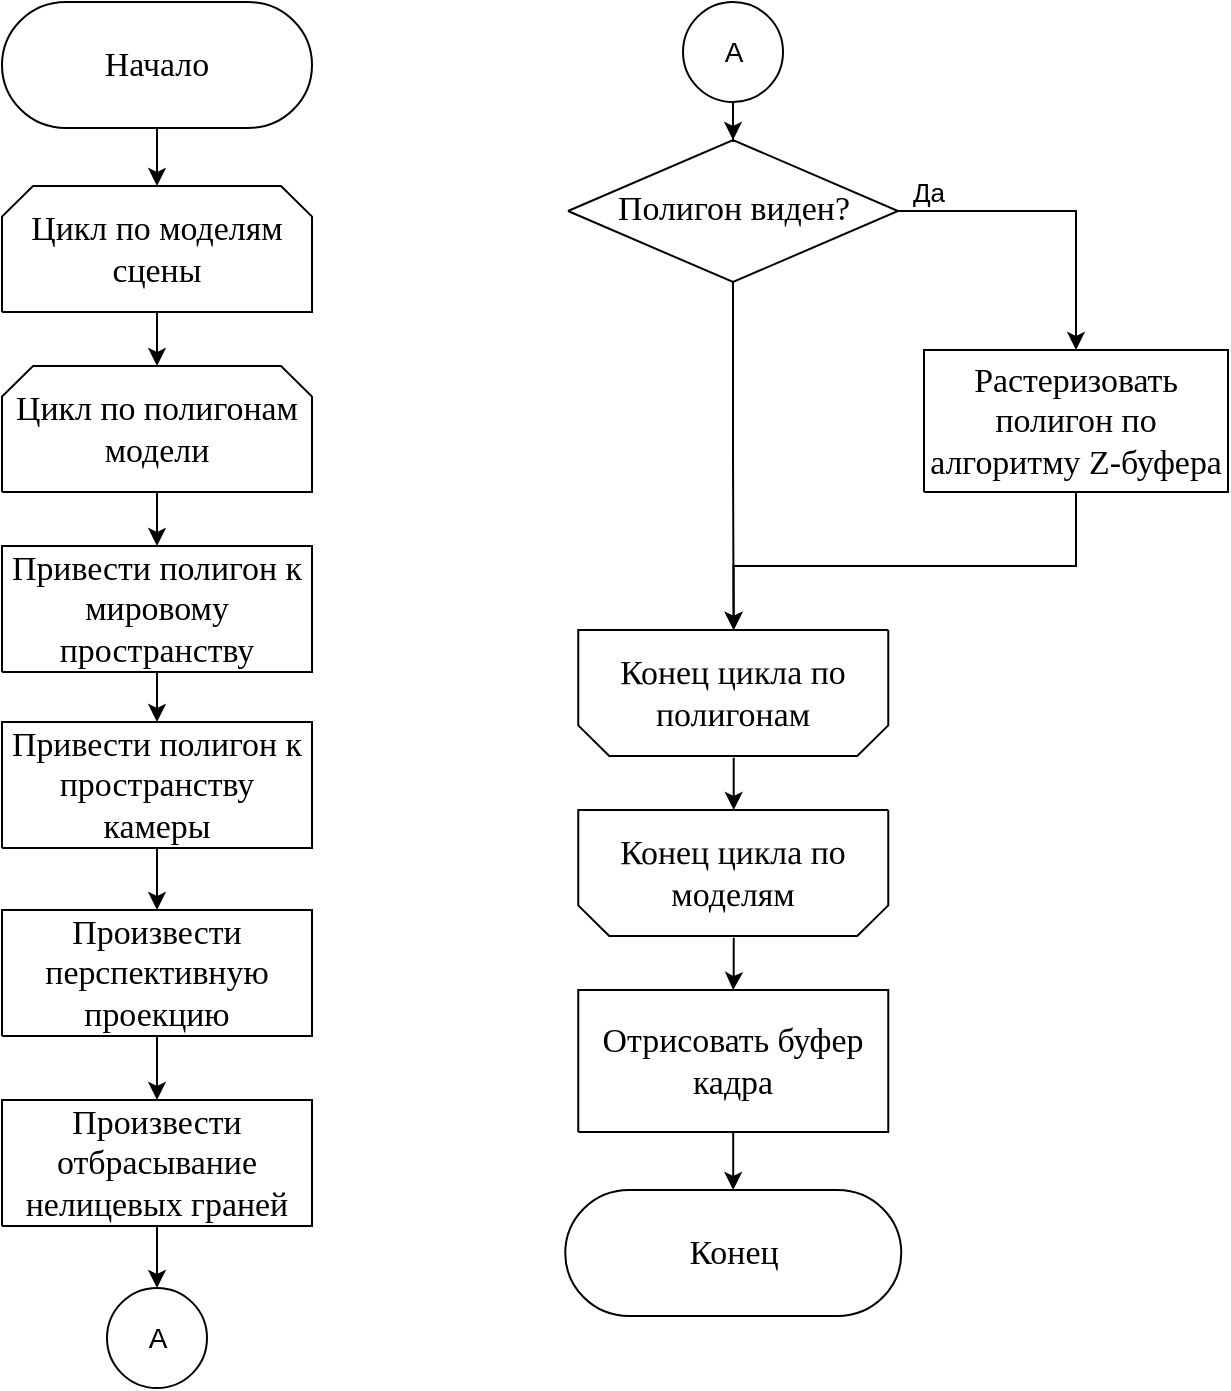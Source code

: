 <mxfile version="22.1.11" type="device" pages="4">
  <diagram name="Общий алгоритм" id="Page-1">
    <mxGraphModel dx="2049" dy="1114" grid="1" gridSize="10" guides="1" tooltips="1" connect="1" arrows="1" fold="1" page="1" pageScale="1" pageWidth="827" pageHeight="1169" math="0" shadow="0">
      <root>
        <mxCell id="0" />
        <mxCell id="1" value="Блок-схема" parent="0" />
        <mxCell id="8_NHjMokh_QPJ7agz6Y8-74" style="edgeStyle=orthogonalEdgeStyle;rounded=0;orthogonalLoop=1;jettySize=auto;html=1;fontSize=14;endArrow=classic;endFill=1;" parent="1" source="3" target="4" edge="1">
          <mxGeometry relative="1" as="geometry" />
        </mxCell>
        <mxCell id="3" value="&lt;div style=&quot;font-size: 1px&quot;&gt;&lt;font style=&quot;font-size:16.93px;font-family:Calibri;color:#000000;direction:ltr;letter-spacing:0px;line-height:120%;opacity:1&quot;&gt;Начало&lt;br/&gt;&lt;/font&gt;&lt;/div&gt;" style="verticalAlign=middle;align=center;vsdxID=1;fillColor=#FFFFFF;gradientColor=none;shape=stencil(tVJBDsIgEHwNRxoEG+O51n8QS9uNCM2Ctv5eEI2ttV6Mt9md2d0MDBGFa2WnCGfOoz2qHirfErEjnINpFYIPiIiSiKK2qBq0Z1OlupNRGdHJXuKGIc1xluV5nOLsmjorxu71Psk1mJF8s83WX+USD4HD+XZ86PMkX1745KkcwFG0XnqwZsJpiY2i4RSttWwmlOuV6mbtj17m1n9ysvySf/ESwOtPa9A6RWLMv2cgtFJ+RHkD);strokeColor=#000000;spacingTop=-1;spacingBottom=-1;spacingLeft=-1;spacingRight=-1;points=[[0.5,0,0],[0.5,0.5,0],[1,0.5,0]];labelBackgroundColor=none;rounded=0;html=1;whiteSpace=wrap;" parent="1" vertex="1">
          <mxGeometry x="40" y="88" width="155" height="63" as="geometry" />
        </mxCell>
        <mxCell id="8_NHjMokh_QPJ7agz6Y8-72" value="" style="edgeStyle=orthogonalEdgeStyle;rounded=0;orthogonalLoop=1;jettySize=auto;html=1;fontSize=14;endArrow=classic;endFill=1;" parent="1" source="4" target="5" edge="1">
          <mxGeometry relative="1" as="geometry" />
        </mxCell>
        <mxCell id="4" value="&lt;div style=&quot;font-size: 1px&quot;&gt;&lt;font style=&quot;font-size:16.93px;font-family:Calibri;color:#000000;direction:ltr;letter-spacing:0px;line-height:120%;opacity:1&quot;&gt;Цикл по моделям сцены&lt;br/&gt;&lt;/font&gt;&lt;/div&gt;" style="verticalAlign=middle;align=center;vsdxID=2;fillColor=#FFFFFF;gradientColor=none;shape=stencil(xZTbDoIwDIafZpeQsWHUaw+Jj7HogMa5kTIV3t6RaWAeUKPGux7+tvmapoTPqkKUkjBaWTRbeYSNLQifE8ZAFxLBOovwBeGzzKDM0ez1xvulaJWttTOHtkPt62hbwWjjvYR6f+mlCnRPekl+Qyxw7XJ4Fq90Bhps4yuwuRd90pfWkaihitBYYcHogE4JzGXkZkaZEnmQqo5Sljfhl5BYGnP+GCqJ03EIxOPRdBCm6/g2TvI2zjScPQj+qvLzBU2CBf1xPb85378d7yCOM7r/kIFS/r3089f/xIX8L+KLEw==);points=[[1,0.5,0],[0.5,0.5,0],[0.5,0,0],[0.05,0.12,0],[0.95,0.12,0],[1,0.12,0]];labelBackgroundColor=none;rounded=0;html=1;whiteSpace=wrap;" parent="1" vertex="1">
          <mxGeometry x="40" y="180" width="155" height="63" as="geometry" />
        </mxCell>
        <mxCell id="8_NHjMokh_QPJ7agz6Y8-68" style="edgeStyle=orthogonalEdgeStyle;rounded=0;orthogonalLoop=1;jettySize=auto;html=1;entryX=0.5;entryY=0;entryDx=0;entryDy=0;entryPerimeter=0;fontSize=14;endArrow=classic;endFill=1;" parent="1" source="5" target="6" edge="1">
          <mxGeometry relative="1" as="geometry" />
        </mxCell>
        <mxCell id="5" value="&lt;div style=&quot;font-size: 1px&quot;&gt;&lt;font style=&quot;font-size:16.93px;font-family:Calibri;color:#000000;direction:ltr;letter-spacing:0px;line-height:120%;opacity:1&quot;&gt;Цикл по полигонам модели&lt;br/&gt;&lt;/font&gt;&lt;/div&gt;" style="verticalAlign=middle;align=center;vsdxID=17;fillColor=#FFFFFF;gradientColor=none;shape=stencil(xZTbDoIwDIafZpeQsWHUaw+Jj7HogMa5kTIV3t6RaWAeUKPGux7+tvmapoTPqkKUkjBaWTRbeYSNLQifE8ZAFxLBOovwBeGzzKDM0ez1xvulaJWttTOHtkPt62hbwWjjvYR6f+mlCnRPekl+Qyxw7XJ4Fq90Bhps4yuwuRd90pfWkaihitBYYcHogE4JzGXkZkaZEnmQqo5Sljfhl5BYGnP+GCqJ03EIxOPRdBCm6/g2TvI2zjScPQj+qvLzBU2CBf1xPb85378d7yCOM7r/kIFS/r3089f/xIX8L+KLEw==);points=[[1,0.5,0],[0.5,0.5,0],[0.5,0,0],[0.05,0.12,0],[0.95,0.12,0],[1,0.12,0]];labelBackgroundColor=none;rounded=0;html=1;whiteSpace=wrap;" parent="1" vertex="1">
          <mxGeometry x="40" y="270" width="155" height="63" as="geometry" />
        </mxCell>
        <mxCell id="8_NHjMokh_QPJ7agz6Y8-70" style="edgeStyle=orthogonalEdgeStyle;rounded=0;orthogonalLoop=1;jettySize=auto;html=1;fontSize=14;endArrow=classic;endFill=1;" parent="1" source="6" target="7" edge="1">
          <mxGeometry relative="1" as="geometry" />
        </mxCell>
        <mxCell id="6" value="&lt;div style=&quot;font-size: 1px&quot;&gt;&lt;font style=&quot;font-size:16.93px;font-family:Calibri;color:#000000;direction:ltr;letter-spacing:0px;line-height:120%;opacity:1&quot;&gt;Привести полигон к мировому пространству&lt;br&gt;&lt;/font&gt;&lt;/div&gt;" style="verticalAlign=middle;align=center;vsdxID=19;fillColor=#FFFFFF;gradientColor=none;shape=stencil(nZBLDoAgDERP0z3SIyjew0SURgSD+Lu9kMZoXLhwN9O+tukAlrNpJg1SzDH4QW/URgNYgZTkjA4UkwJUgGXng+6DX1zLfmoymdXo17xh5zmRJ6Q42BWCfc2oJfdAr+Yv+AP9Cb7OJ3H/2JG1HNGz/84klThPVCc=);strokeColor=#000000;spacingTop=-1;spacingBottom=-1;spacingLeft=-1;spacingRight=-1;points=[[1,0.5,0],[0.5,0.5,0],[0.5,0,0]];labelBackgroundColor=none;rounded=0;html=1;whiteSpace=wrap;" parent="1" vertex="1">
          <mxGeometry x="40" y="360" width="155" height="63" as="geometry" />
        </mxCell>
        <mxCell id="8_NHjMokh_QPJ7agz6Y8-71" style="edgeStyle=orthogonalEdgeStyle;rounded=0;orthogonalLoop=1;jettySize=auto;html=1;entryX=0.5;entryY=0;entryDx=0;entryDy=0;entryPerimeter=0;fontSize=14;endArrow=classic;endFill=1;" parent="1" source="7" target="8" edge="1">
          <mxGeometry relative="1" as="geometry" />
        </mxCell>
        <mxCell id="7" value="&lt;div style=&quot;font-size: 1px&quot;&gt;&lt;font style=&quot;font-size:16.93px;font-family:Calibri;color:#000000;direction:ltr;letter-spacing:0px;line-height:120%;opacity:1&quot;&gt;Привести полигон к пространству камеры&lt;br/&gt;&lt;/font&gt;&lt;/div&gt;" style="verticalAlign=middle;align=center;vsdxID=20;fillColor=#FFFFFF;gradientColor=none;shape=stencil(nZBLDoAgDERP0z3SIyjew0SURgSD+Lu9kMZoXLhwN9O+tukAlrNpJg1SzDH4QW/URgNYgZTkjA4UkwJUgGXng+6DX1zLfmoymdXo17xh5zmRJ6Q42BWCfc2oJfdAr+Yv+AP9Cb7OJ3H/2JG1HNGz/84klThPVCc=);strokeColor=#000000;spacingTop=-1;spacingBottom=-1;spacingLeft=-1;spacingRight=-1;points=[[1,0.5,0],[0.5,0.5,0],[0.5,0,0]];labelBackgroundColor=none;rounded=0;html=1;whiteSpace=wrap;" parent="1" vertex="1">
          <mxGeometry x="40" y="448" width="155" height="63" as="geometry" />
        </mxCell>
        <mxCell id="8_NHjMokh_QPJ7agz6Y8-62" value="" style="edgeStyle=orthogonalEdgeStyle;rounded=0;orthogonalLoop=1;jettySize=auto;html=1;fontSize=14;endArrow=classic;endFill=1;" parent="1" source="8" target="8_NHjMokh_QPJ7agz6Y8-57" edge="1">
          <mxGeometry relative="1" as="geometry" />
        </mxCell>
        <mxCell id="8" value="&lt;div style=&quot;font-size: 1px&quot;&gt;&lt;font style=&quot;font-size:16.93px;font-family:Calibri;color:#000000;direction:ltr;letter-spacing:0px;line-height:120%;opacity:1&quot;&gt;Произвести перспективную проекцию&lt;br/&gt;&lt;/font&gt;&lt;/div&gt;" style="verticalAlign=middle;align=center;vsdxID=21;fillColor=#FFFFFF;gradientColor=none;shape=stencil(nZBLDoAgDERP0z3SIyjew0SURgSD+Lu9kMZoXLhwN9O+tukAlrNpJg1SzDH4QW/URgNYgZTkjA4UkwJUgGXng+6DX1zLfmoymdXo17xh5zmRJ6Q42BWCfc2oJfdAr+Yv+AP9Cb7OJ3H/2JG1HNGz/84klThPVCc=);strokeColor=#000000;spacingTop=-1;spacingBottom=-1;spacingLeft=-1;spacingRight=-1;points=[[1,0.5,0],[0.5,0.5,0],[0.5,0,0]];labelBackgroundColor=none;rounded=0;html=1;whiteSpace=wrap;" parent="1" vertex="1">
          <mxGeometry x="40" y="542" width="155" height="63" as="geometry" />
        </mxCell>
        <mxCell id="LN0z6yVOlnqVaJdTzM00-25" style="edgeStyle=orthogonalEdgeStyle;rounded=0;orthogonalLoop=1;jettySize=auto;html=1;entryX=0.5;entryY=0;entryDx=0;entryDy=0;entryPerimeter=0;" edge="1" parent="1" source="10" target="15">
          <mxGeometry relative="1" as="geometry">
            <mxPoint x="530" y="280" as="targetPoint" />
          </mxGeometry>
        </mxCell>
        <mxCell id="10" style="vsdxID=23;fillColor=#FFFFFF;gradientColor=none;shape=stencil(UzV2Ls5ILEhVNTIoLinKz04tz0wpyVA1dlE1MsrMy0gtyiwBslSNXVWNndPyi1LTi/JL81Ig/IJEkEoQKze/DGRCBUSfAUiHkUElhGcK4bpBVOZk5iGpNEVVikeloQHZpsK0YlWLz1QgA+HFtMycHEgIIcujBwlQCBKcxq4A);strokeColor=#000000;spacingTop=-1;spacingBottom=-1;spacingLeft=-1;spacingRight=-1;points=[[1,0.5,0],[0.5,0,0],[0.5,0,0]];labelBackgroundColor=none;rounded=0;html=1;whiteSpace=wrap;" parent="1" vertex="1">
          <mxGeometry x="323.01" y="157" width="165" height="71" as="geometry" />
        </mxCell>
        <mxCell id="11" value="&lt;div style=&quot;font-size: 1px&quot;&gt;&lt;font style=&quot;font-size:16.93px;font-family:Calibri;color:#000000;direction:ltr;letter-spacing:0px;line-height:120%;opacity:1&quot;&gt;Полигон виден?&lt;br/&gt;&lt;/font&gt;&lt;/div&gt;" style="text;vsdxID=23;fillColor=none;gradientColor=none;strokeColor=none;spacingTop=-1;spacingBottom=-1;spacingLeft=-1;spacingRight=-1;points=[[1,0.5,0],[0.5,0,0],[0.5,0,0]];labelBackgroundColor=none;rounded=0;html=1;whiteSpace=wrap;verticalAlign=middle;align=center;;html=1;" parent="10" vertex="1">
          <mxGeometry x="13.77" y="8.27" width="137.7" height="53.77" as="geometry" />
        </mxCell>
        <mxCell id="15" value="&lt;div style=&quot;font-size: 1px&quot;&gt;&lt;p style=&quot;align:center;margin-left:0;margin-right:0;margin-top:0px;margin-bottom:0px;text-indent:0;valign:middle;direction:ltr;&quot;&gt;&lt;font style=&quot;font-size:16.93px;font-family:Calibri;color:#000000;direction:ltr;letter-spacing:0px;line-height:120%;opacity:1&quot;&gt;Растеризовать полигон по алгоритму &lt;/font&gt;&lt;font style=&quot;font-size:16.93px;font-family:Themed;color:#000000;direction:ltr;letter-spacing:0px;line-height:120%;opacity:1&quot;&gt;Z-&lt;/font&gt;&lt;font style=&quot;font-size:16.93px;font-family:Themed;color:#000000;direction:ltr;letter-spacing:0px;line-height:120%;opacity:1&quot;&gt;буфера&lt;br/&gt;&lt;/font&gt;&lt;/p&gt;&lt;/div&gt;" style="verticalAlign=middle;align=center;vsdxID=26;fillColor=#FFFFFF;gradientColor=none;shape=stencil(nZBLDoAgDERP0z3SIyjew0SURgSD+Lu9kMZoXLhwN9O+tukAlrNpJg1SzDH4QW/URgNYgZTkjA4UkwJUgGXng+6DX1zLfmoymdXo17xh5zmRJ6Q42BWCfc2oJfdAr+Yv+AP9Cb7OJ3H/2JG1HNGz/84klThPVCc=);strokeColor=#000000;spacingTop=-1;spacingBottom=-1;spacingLeft=-1;spacingRight=-1;points=[[1,0.5,0],[0.5,0.5,0],[0.5,0,0]];labelBackgroundColor=none;rounded=0;html=1;whiteSpace=wrap;" parent="1" vertex="1">
          <mxGeometry x="501" y="262" width="152" height="71" as="geometry" />
        </mxCell>
        <mxCell id="16" style="vsdxID=37;rotation=180;fillColor=#FFFFFF;gradientColor=none;shape=stencil(xZTbDoIwDIafZpeQsWHUaw+Jj7HogMa5kTIV3t6RaWAeUKPGux7+tvmapoTPqkKUkjBaWTRbeYSNLQifE8ZAFxLBOovwBeGzzKDM0ez1xvulaJWttTOHtkPt62hbwWjjvYR6f+mlCnRPekl+Qyxw7XJ4Fq90Bhps4yuwuRd90pfWkaihitBYYcHogE4JzGXkZkaZEnmQqo5Sljfhl5BYGnP+GCqJ03EIxOPRdBCm6/g2TvI2zjScPQj+qvLzBU2CBf1xPb85378d7yCOM7r/kIFS/r3089f/xIX8L+KLEw==);points=[[1,0.5,0],[0.5,0.5,0],[0.5,0,0],[0.05,0.12,0],[0.95,0.12,0],[1,0.12,0]];labelBackgroundColor=none;rounded=0;html=1;whiteSpace=wrap;" parent="1" vertex="1">
          <mxGeometry x="328.13" y="402" width="155" height="63" as="geometry" />
        </mxCell>
        <mxCell id="17" value="&lt;div style=&quot;font-size: 1px&quot;&gt;&lt;font style=&quot;font-size:16.93px;font-family:Calibri;color:#000000;direction:ltr;letter-spacing:0px;line-height:120%;opacity:1&quot;&gt;Конец цикла по полигонам&lt;br/&gt;&lt;/font&gt;&lt;/div&gt;" style="text;vsdxID=37;rotation=359.91;fillColor=none;gradientColor=none;points=[[1,0.5,0],[0.5,0.5,0],[0.5,0,0],[0.05,0.12,0],[0.95,0.12,0],[1,0.12,0]];labelBackgroundColor=none;rounded=0;html=1;whiteSpace=wrap;verticalAlign=middle;align=center;strokeColor=none;;html=1;" parent="16" vertex="1">
          <mxGeometry width="155.49" height="63.91" as="geometry" />
        </mxCell>
        <mxCell id="18" style="vsdxID=43;rotation=180;fillColor=#FFFFFF;gradientColor=none;shape=stencil(xZTbDoIwDIafZpeQsWHUaw+Jj7HogMa5kTIV3t6RaWAeUKPGux7+tvmapoTPqkKUkjBaWTRbeYSNLQifE8ZAFxLBOovwBeGzzKDM0ez1xvulaJWttTOHtkPt62hbwWjjvYR6f+mlCnRPekl+Qyxw7XJ4Fq90Bhps4yuwuRd90pfWkaihitBYYcHogE4JzGXkZkaZEnmQqo5Sljfhl5BYGnP+GCqJ03EIxOPRdBCm6/g2TvI2zjScPQj+qvLzBU2CBf1xPb85378d7yCOM7r/kIFS/r3089f/xIX8L+KLEw==);points=[[1,0.5,0],[0.5,0.5,0],[0.5,0,0],[0.05,0.12,0],[0.95,0.12,0],[1,0.12,0]];labelBackgroundColor=none;rounded=0;html=1;whiteSpace=wrap;" parent="1" vertex="1">
          <mxGeometry x="328.13" y="492" width="155" height="63" as="geometry" />
        </mxCell>
        <mxCell id="19" value="&lt;div style=&quot;font-size: 1px&quot;&gt;&lt;font style=&quot;font-size:16.93px;font-family:Calibri;color:#000000;direction:ltr;letter-spacing:0px;line-height:120%;opacity:1&quot;&gt;Конец цикла по моделям&lt;br/&gt;&lt;/font&gt;&lt;/div&gt;" style="text;vsdxID=43;rotation=359.91;fillColor=none;gradientColor=none;points=[[1,0.5,0],[0.5,0.5,0],[0.5,0,0],[0.05,0.12,0],[0.95,0.12,0],[1,0.12,0]];labelBackgroundColor=none;rounded=0;html=1;whiteSpace=wrap;verticalAlign=middle;align=center;strokeColor=none;;html=1;" parent="18" vertex="1">
          <mxGeometry width="155.49" height="63.91" as="geometry" />
        </mxCell>
        <mxCell id="8_NHjMokh_QPJ7agz6Y8-48" style="edgeStyle=orthogonalEdgeStyle;rounded=0;orthogonalLoop=1;jettySize=auto;html=1;" parent="1" source="20" target="21" edge="1">
          <mxGeometry relative="1" as="geometry" />
        </mxCell>
        <mxCell id="20" value="&lt;div style=&quot;font-size: 1px&quot;&gt;&lt;font style=&quot;font-size:16.93px;font-family:Calibri;color:#000000;direction:ltr;letter-spacing:0px;line-height:120%;opacity:1&quot;&gt;Отрисовать буфер кадра&lt;br/&gt;&lt;/font&gt;&lt;/div&gt;" style="verticalAlign=middle;align=center;vsdxID=44;fillColor=#FFFFFF;gradientColor=none;shape=stencil(nZBLDoAgDERP0z3SIyjew0SURgSD+Lu9kMZoXLhwN9O+tukAlrNpJg1SzDH4QW/URgNYgZTkjA4UkwJUgGXng+6DX1zLfmoymdXo17xh5zmRJ6Q42BWCfc2oJfdAr+Yv+AP9Cb7OJ3H/2JG1HNGz/84klThPVCc=);strokeColor=#000000;spacingTop=-1;spacingBottom=-1;spacingLeft=-1;spacingRight=-1;points=[[1,0.5,0],[0.5,0.5,0],[0.5,0,0]];labelBackgroundColor=none;rounded=0;html=1;whiteSpace=wrap;" parent="1" vertex="1">
          <mxGeometry x="328.13" y="582" width="155" height="71" as="geometry" />
        </mxCell>
        <mxCell id="21" value="&lt;div style=&quot;font-size: 1px&quot;&gt;&lt;font style=&quot;font-size:16.93px;font-family:Calibri;color:#000000;direction:ltr;letter-spacing:0px;line-height:120%;opacity:1&quot;&gt;Конец&lt;br/&gt;&lt;/font&gt;&lt;/div&gt;" style="verticalAlign=middle;align=center;vsdxID=45;fillColor=#FFFFFF;gradientColor=none;shape=stencil(tVLREoIgEPwaHnEQqrFn0/9gEpWJwDko7e+DsEkze2l627vdu5uFRSy3Le8EosQ6MCfRy8q1iB0QpVK3AqTzCLECsbw2IBowF13FuuNBGdDZXMOGIc6lWbLfhSlKbmOHkEddRrmSeiLP0oRsvsk5HD0Hy+0w6rdRvr7wyWM+SIvBOO6k0TNOcWgE9qdwrXgzo2wvRLdof/SytP6Tk/WX/IsXD15/WkulYiSm/HsGfCvmhxV3);strokeColor=#000000;spacingTop=-1;spacingBottom=-1;spacingLeft=-1;spacingRight=-1;points=[[0.5,0,0],[0.5,0.5,0],[1,0.5,0]];labelBackgroundColor=none;rounded=0;html=1;whiteSpace=wrap;" parent="1" vertex="1">
          <mxGeometry x="321.63" y="682" width="168" height="63" as="geometry" />
        </mxCell>
        <mxCell id="8_NHjMokh_QPJ7agz6Y8-46" style="edgeStyle=orthogonalEdgeStyle;rounded=0;orthogonalLoop=1;jettySize=auto;html=1;" parent="1" source="17" target="19" edge="1">
          <mxGeometry relative="1" as="geometry" />
        </mxCell>
        <mxCell id="8_NHjMokh_QPJ7agz6Y8-47" style="edgeStyle=orthogonalEdgeStyle;rounded=0;orthogonalLoop=1;jettySize=auto;html=1;" parent="1" source="19" target="20" edge="1">
          <mxGeometry relative="1" as="geometry" />
        </mxCell>
        <mxCell id="8_NHjMokh_QPJ7agz6Y8-63" value="" style="edgeStyle=orthogonalEdgeStyle;rounded=0;orthogonalLoop=1;jettySize=auto;html=1;fontSize=14;endArrow=classic;endFill=1;" parent="1" source="8_NHjMokh_QPJ7agz6Y8-57" target="8_NHjMokh_QPJ7agz6Y8-61" edge="1">
          <mxGeometry relative="1" as="geometry" />
        </mxCell>
        <mxCell id="8_NHjMokh_QPJ7agz6Y8-57" value="&lt;div style=&quot;font-size: 1px&quot;&gt;&lt;font style=&quot;font-size:16.93px;font-family:Calibri;color:#000000;direction:ltr;letter-spacing:0px;line-height:120%;opacity:1&quot;&gt;Произвести отбрасывание нелицевых граней&lt;br/&gt;&lt;/font&gt;&lt;/div&gt;" style="verticalAlign=middle;align=center;vsdxID=22;fillColor=#FFFFFF;gradientColor=none;shape=stencil(nZBLDoAgDERP0z3SIyjew0SURgSD+Lu9kMZoXLhwN9O+tukAlrNpJg1SzDH4QW/URgNYgZTkjA4UkwJUgGXng+6DX1zLfmoymdXo17xh5zmRJ6Q42BWCfc2oJfdAr+Yv+AP9Cb7OJ3H/2JG1HNGz/84klThPVCc=);strokeColor=#000000;spacingTop=-1;spacingBottom=-1;spacingLeft=-1;spacingRight=-1;points=[[1,0.5,0],[0.5,0.5,0],[0.5,0,0]];labelBackgroundColor=none;rounded=0;html=1;whiteSpace=wrap;" parent="1" vertex="1">
          <mxGeometry x="40" y="637" width="155" height="63" as="geometry" />
        </mxCell>
        <mxCell id="8_NHjMokh_QPJ7agz6Y8-60" style="edgeStyle=orthogonalEdgeStyle;rounded=0;orthogonalLoop=1;jettySize=auto;html=1;entryX=0.5;entryY=0;entryDx=0;entryDy=0;entryPerimeter=0;fontSize=14;endArrow=classic;endFill=1;" parent="1" source="8_NHjMokh_QPJ7agz6Y8-58" target="10" edge="1">
          <mxGeometry relative="1" as="geometry" />
        </mxCell>
        <mxCell id="8_NHjMokh_QPJ7agz6Y8-58" value="А" style="ellipse;whiteSpace=wrap;html=1;aspect=fixed;fontSize=14;" parent="1" vertex="1">
          <mxGeometry x="380.51" y="88" width="50" height="50" as="geometry" />
        </mxCell>
        <mxCell id="8_NHjMokh_QPJ7agz6Y8-61" value="А" style="ellipse;whiteSpace=wrap;html=1;aspect=fixed;fontSize=14;" parent="1" vertex="1">
          <mxGeometry x="92.5" y="731" width="50" height="50" as="geometry" />
        </mxCell>
        <mxCell id="LN0z6yVOlnqVaJdTzM00-27" style="edgeStyle=orthogonalEdgeStyle;rounded=0;orthogonalLoop=1;jettySize=auto;html=1;entryX=0.5;entryY=0;entryDx=0;entryDy=0;entryPerimeter=0;" edge="1" parent="1" source="15" target="17">
          <mxGeometry relative="1" as="geometry">
            <Array as="points">
              <mxPoint x="577" y="370" />
              <mxPoint x="406" y="370" />
            </Array>
          </mxGeometry>
        </mxCell>
        <mxCell id="LN0z6yVOlnqVaJdTzM00-28" style="edgeStyle=orthogonalEdgeStyle;rounded=0;orthogonalLoop=1;jettySize=auto;html=1;entryX=0.5;entryY=0;entryDx=0;entryDy=0;entryPerimeter=0;" edge="1" parent="1" source="10" target="17">
          <mxGeometry relative="1" as="geometry" />
        </mxCell>
        <mxCell id="LN0z6yVOlnqVaJdTzM00-29" value="&lt;font style=&quot;font-size: 13px;&quot;&gt;Да&lt;/font&gt;" style="text;html=1;align=center;verticalAlign=middle;resizable=0;points=[];autosize=1;strokeColor=none;fillColor=none;fontStyle=0" vertex="1" parent="1">
          <mxGeometry x="483.13" y="168" width="40" height="30" as="geometry" />
        </mxCell>
        <mxCell id="2" value="Соединительная линия" parent="0" />
        <mxCell id="22" parent="2" vertex="1">
          <mxGeometry x="380" y="360" as="geometry" />
        </mxCell>
        <mxCell id="24" parent="2" vertex="1">
          <mxGeometry x="508" y="348" as="geometry" />
        </mxCell>
      </root>
    </mxGraphModel>
  </diagram>
  <diagram id="n2hdJu4zanHsu7PTKec1" name="Сазерленл-Ходжмена">
    <mxGraphModel dx="817" dy="802" grid="1" gridSize="10" guides="1" tooltips="1" connect="1" arrows="1" fold="1" page="1" pageScale="1" pageWidth="827" pageHeight="1169" math="0" shadow="0">
      <root>
        <mxCell id="0" />
        <mxCell id="1" parent="0" />
        <mxCell id="JDK929ckXF3S2ZMMDI1Z-43" style="edgeStyle=orthogonalEdgeStyle;rounded=0;orthogonalLoop=1;jettySize=auto;html=1;strokeColor=default;endArrow=classic;endFill=1;" parent="1" source="JDK929ckXF3S2ZMMDI1Z-9" target="JDK929ckXF3S2ZMMDI1Z-19" edge="1">
          <mxGeometry relative="1" as="geometry">
            <mxPoint x="720" y="760" as="targetPoint" />
            <Array as="points">
              <mxPoint x="720" y="160" />
              <mxPoint x="720" y="780" />
              <mxPoint x="466" y="780" />
            </Array>
          </mxGeometry>
        </mxCell>
        <mxCell id="JDK929ckXF3S2ZMMDI1Z-44" style="edgeStyle=orthogonalEdgeStyle;rounded=0;orthogonalLoop=1;jettySize=auto;html=1;strokeColor=default;endArrow=classic;endFill=1;exitX=1;exitY=0.5;exitDx=0;exitDy=0;exitPerimeter=0;" parent="1" source="JDK929ckXF3S2ZMMDI1Z-17" target="JDK929ckXF3S2ZMMDI1Z-19" edge="1">
          <mxGeometry relative="1" as="geometry">
            <Array as="points">
              <mxPoint x="418" y="760" />
              <mxPoint x="466" y="760" />
            </Array>
          </mxGeometry>
        </mxCell>
        <mxCell id="JDK929ckXF3S2ZMMDI1Z-45" value="Да&lt;br&gt;" style="edgeLabel;html=1;align=center;verticalAlign=middle;resizable=0;points=[];" parent="JDK929ckXF3S2ZMMDI1Z-44" vertex="1" connectable="0">
          <mxGeometry x="-0.575" relative="1" as="geometry">
            <mxPoint y="-10" as="offset" />
          </mxGeometry>
        </mxCell>
        <mxCell id="JDK929ckXF3S2ZMMDI1Z-46" style="edgeStyle=orthogonalEdgeStyle;rounded=0;orthogonalLoop=1;jettySize=auto;html=1;strokeColor=default;endArrow=classic;endFill=1;entryX=0.5;entryY=0;entryDx=0;entryDy=0;entryPerimeter=0;" parent="1" source="JDK929ckXF3S2ZMMDI1Z-10" target="JDK929ckXF3S2ZMMDI1Z-17" edge="1">
          <mxGeometry relative="1" as="geometry">
            <Array as="points">
              <mxPoint x="700" y="248" />
              <mxPoint x="700" y="710" />
              <mxPoint x="334" y="710" />
            </Array>
          </mxGeometry>
        </mxCell>
        <mxCell id="JDK929ckXF3S2ZMMDI1Z-47" style="edgeStyle=orthogonalEdgeStyle;rounded=0;orthogonalLoop=1;jettySize=auto;html=1;entryX=0.5;entryY=0;entryDx=0;entryDy=0;entryPerimeter=0;strokeColor=default;endArrow=classic;endFill=1;" parent="1" source="JDK929ckXF3S2ZMMDI1Z-14" target="JDK929ckXF3S2ZMMDI1Z-15" edge="1">
          <mxGeometry relative="1" as="geometry" />
        </mxCell>
        <mxCell id="JDK929ckXF3S2ZMMDI1Z-48" style="edgeStyle=orthogonalEdgeStyle;rounded=0;orthogonalLoop=1;jettySize=auto;html=1;entryX=0.5;entryY=0;entryDx=0;entryDy=0;entryPerimeter=0;strokeColor=default;endArrow=classic;endFill=1;" parent="1" source="JDK929ckXF3S2ZMMDI1Z-13" target="JDK929ckXF3S2ZMMDI1Z-12" edge="1">
          <mxGeometry relative="1" as="geometry" />
        </mxCell>
        <mxCell id="JDK929ckXF3S2ZMMDI1Z-49" style="edgeStyle=orthogonalEdgeStyle;rounded=0;orthogonalLoop=1;jettySize=auto;html=1;entryX=0.5;entryY=0;entryDx=0;entryDy=0;entryPerimeter=0;strokeColor=default;endArrow=classic;endFill=1;" parent="1" source="JDK929ckXF3S2ZMMDI1Z-7" target="JDK929ckXF3S2ZMMDI1Z-13" edge="1">
          <mxGeometry relative="1" as="geometry">
            <Array as="points">
              <mxPoint x="418" y="463" />
              <mxPoint x="418" y="490" />
              <mxPoint x="418" y="490" />
            </Array>
          </mxGeometry>
        </mxCell>
        <mxCell id="JDK929ckXF3S2ZMMDI1Z-51" style="edgeStyle=orthogonalEdgeStyle;rounded=0;orthogonalLoop=1;jettySize=auto;html=1;entryX=0.5;entryY=0;entryDx=0;entryDy=0;entryPerimeter=0;strokeColor=default;endArrow=classic;endFill=1;exitX=1;exitY=0.5;exitDx=0;exitDy=0;exitPerimeter=0;" parent="1" source="JDK929ckXF3S2ZMMDI1Z-5" target="JDK929ckXF3S2ZMMDI1Z-14" edge="1">
          <mxGeometry relative="1" as="geometry" />
        </mxCell>
        <mxCell id="JDK929ckXF3S2ZMMDI1Z-52" value="Да&lt;br&gt;" style="edgeLabel;html=1;align=center;verticalAlign=middle;resizable=0;points=[];" parent="JDK929ckXF3S2ZMMDI1Z-51" vertex="1" connectable="0">
          <mxGeometry x="-0.491" y="2" relative="1" as="geometry">
            <mxPoint x="-3" y="-12" as="offset" />
          </mxGeometry>
        </mxCell>
        <mxCell id="JDK929ckXF3S2ZMMDI1Z-53" style="edgeStyle=orthogonalEdgeStyle;rounded=0;orthogonalLoop=1;jettySize=auto;html=1;entryX=0.5;entryY=0;entryDx=0;entryDy=0;entryPerimeter=0;strokeColor=default;endArrow=classic;endFill=1;" parent="1" source="JDK929ckXF3S2ZMMDI1Z-3" target="JDK929ckXF3S2ZMMDI1Z-5" edge="1">
          <mxGeometry relative="1" as="geometry">
            <Array as="points">
              <mxPoint x="235" y="420" />
              <mxPoint x="154" y="420" />
            </Array>
          </mxGeometry>
        </mxCell>
        <mxCell id="JDK929ckXF3S2ZMMDI1Z-54" style="edgeStyle=orthogonalEdgeStyle;rounded=0;orthogonalLoop=1;jettySize=auto;html=1;entryX=0.5;entryY=0;entryDx=0;entryDy=0;entryPerimeter=0;strokeColor=default;endArrow=classic;endFill=1;exitX=1;exitY=0.5;exitDx=0;exitDy=0;exitPerimeter=0;" parent="1" source="JDK929ckXF3S2ZMMDI1Z-3" target="JDK929ckXF3S2ZMMDI1Z-7" edge="1">
          <mxGeometry relative="1" as="geometry">
            <Array as="points">
              <mxPoint x="426" y="419" />
              <mxPoint x="506" y="420" />
            </Array>
          </mxGeometry>
        </mxCell>
        <mxCell id="JDK929ckXF3S2ZMMDI1Z-56" value="Да" style="edgeLabel;html=1;align=center;verticalAlign=middle;resizable=0;points=[];" parent="JDK929ckXF3S2ZMMDI1Z-54" vertex="1" connectable="0">
          <mxGeometry x="0.151" y="1" relative="1" as="geometry">
            <mxPoint y="-9" as="offset" />
          </mxGeometry>
        </mxCell>
        <mxCell id="JDK929ckXF3S2ZMMDI1Z-59" style="edgeStyle=orthogonalEdgeStyle;rounded=0;orthogonalLoop=1;jettySize=auto;html=1;entryX=0.5;entryY=0;entryDx=0;entryDy=0;entryPerimeter=0;strokeColor=default;endArrow=classic;endFill=1;" parent="1" source="JDK929ckXF3S2ZMMDI1Z-16" target="JDK929ckXF3S2ZMMDI1Z-3" edge="1">
          <mxGeometry relative="1" as="geometry" />
        </mxCell>
        <mxCell id="JDK929ckXF3S2ZMMDI1Z-62" style="edgeStyle=orthogonalEdgeStyle;rounded=0;orthogonalLoop=1;jettySize=auto;html=1;entryX=0.5;entryY=0;entryDx=0;entryDy=0;entryPerimeter=0;strokeColor=default;endArrow=classic;endFill=1;" parent="1" source="JDK929ckXF3S2ZMMDI1Z-10" target="JDK929ckXF3S2ZMMDI1Z-16" edge="1">
          <mxGeometry relative="1" as="geometry" />
        </mxCell>
        <mxCell id="JDK929ckXF3S2ZMMDI1Z-63" style="edgeStyle=orthogonalEdgeStyle;rounded=0;orthogonalLoop=1;jettySize=auto;html=1;entryX=0.5;entryY=0;entryDx=0;entryDy=0;entryPerimeter=0;strokeColor=default;endArrow=classic;endFill=1;" parent="1" source="JDK929ckXF3S2ZMMDI1Z-9" target="JDK929ckXF3S2ZMMDI1Z-10" edge="1">
          <mxGeometry relative="1" as="geometry" />
        </mxCell>
        <mxCell id="JDK929ckXF3S2ZMMDI1Z-69" style="edgeStyle=orthogonalEdgeStyle;rounded=0;orthogonalLoop=1;jettySize=auto;html=1;entryX=0.5;entryY=0;entryDx=0;entryDy=0;entryPerimeter=0;strokeColor=default;endArrow=classic;endFill=1;exitX=0.528;exitY=0.998;exitDx=0;exitDy=0;exitPerimeter=0;" parent="1" source="JDK929ckXF3S2ZMMDI1Z-2" target="JDK929ckXF3S2ZMMDI1Z-9" edge="1">
          <mxGeometry relative="1" as="geometry">
            <Array as="points" />
          </mxGeometry>
        </mxCell>
        <mxCell id="JDK929ckXF3S2ZMMDI1Z-1" value="Блок-схема" parent="0" />
        <mxCell id="JDK929ckXF3S2ZMMDI1Z-2" value="&lt;div style=&quot;font-size: 1px&quot;&gt;&lt;font style=&quot;font-size:14.11px;font-family:Calibri;color:#000000;direction:ltr;letter-spacing:0px;line-height:120%;opacity:1&quot;&gt;Начало&lt;br/&gt;&lt;/font&gt;&lt;/div&gt;" style="verticalAlign=middle;align=center;vsdxID=2;fillColor=#FFFFFF;gradientColor=none;shape=stencil(tVLREoIgEPwaHnEIpvwAs/+4SVQmAufAtL8PoibN7KXpbW9375jljojCtdBJwpnzaE9yUJVvidgTzpVpJSofEBElEUVtUTZoe1OluoPojOhsL3HCmPq4yPLYxNk1ERvG7vUhubUyE3e+y8Q3N+AxaLiYjQ/7NrlXxz1lCqNyFK0Hr6yZaRqwkTQ8RGsNzUxyg5Tdgv4YZBH7lxirf/iXIAG8llkrrdMtTPX35QcqHY4obw==);strokeColor=#000000;spacingTop=-1;spacingBottom=-1;spacingLeft=-1;spacingRight=-1;points=[[0.5,0,0],[0.5,0.5,0],[1,0.5,0]];labelBackgroundColor=none;rounded=0;html=1;whiteSpace=wrap;" parent="JDK929ckXF3S2ZMMDI1Z-1" vertex="1">
          <mxGeometry x="251.9" y="40" width="148" height="70" as="geometry" />
        </mxCell>
        <mxCell id="JDK929ckXF3S2ZMMDI1Z-3" style="vsdxID=4;fillColor=#FFFFFF;gradientColor=none;shape=stencil(UzV2Ls5ILEhVNTIoLinKz04tz0wpyVA1dlE1MsrMy0gtyiwBslSNXVWNndPyi1LTi/JL81Ig/IJEkEoQKze/DGRCBUSfAUiHkUElhGcK4bpBVOZk5iGpNEVVikeloQHZpsK0YlWLz1QgA+HFtMycHEgIIcujBwlQCBKcxq4A);strokeColor=#000000;spacingTop=-1;spacingBottom=-1;spacingLeft=-1;spacingRight=-1;points=[[1,0.5,0],[0.5,0,0],[0.5,0,0]];labelBackgroundColor=none;rounded=0;html=1;whiteSpace=wrap;" parent="JDK929ckXF3S2ZMMDI1Z-1" vertex="1">
          <mxGeometry x="254.9" y="384" width="151" height="71" as="geometry" />
        </mxCell>
        <mxCell id="JDK929ckXF3S2ZMMDI1Z-4" value="&lt;div style=&quot;font-size: 1px&quot;&gt;&lt;font style=&quot;font-size:14.11px;font-family:Calibri;color:#000000;direction:ltr;letter-spacing:0px;line-height:120%;opacity:1&quot;&gt;Конечная &lt;br/&gt;вершина &lt;br/&gt;видима?&lt;br/&gt;&lt;/font&gt;&lt;/div&gt;" style="text;vsdxID=4;fillColor=none;gradientColor=none;strokeColor=none;spacingTop=-1;spacingBottom=-1;spacingLeft=-1;spacingRight=-1;points=[[1,0.5,0],[0.5,0,0],[0.5,0,0]];labelBackgroundColor=none;rounded=0;html=1;whiteSpace=wrap;verticalAlign=middle;align=center;;html=1;" parent="JDK929ckXF3S2ZMMDI1Z-3" vertex="1">
          <mxGeometry x="12.6" y="8.28" width="126.02" height="53.76" as="geometry" />
        </mxCell>
        <mxCell id="JDK929ckXF3S2ZMMDI1Z-5" style="vsdxID=6;fillColor=#FFFFFF;gradientColor=none;shape=stencil(UzV2Ls5ILEhVNTIoLinKz04tz0wpyVA1dlE1MsrMy0gtyiwBslSNXVWNndPyi1LTi/JL81Ig/IJEkEoQKze/DGRCBUSfAUiHkUElhGcK4bpBVOZk5iGpNEVVikeloQHZpsK0YlWLz1QgA+HFtMycHEgIIcujBwlQCBKcxq4A);strokeColor=#000000;spacingTop=-1;spacingBottom=-1;spacingLeft=-1;spacingRight=-1;points=[[1,0.5,0],[0.5,0,0],[0.5,0,0]];labelBackgroundColor=none;rounded=0;html=1;whiteSpace=wrap;" parent="JDK929ckXF3S2ZMMDI1Z-1" vertex="1">
          <mxGeometry x="78.9" y="430" width="151" height="71" as="geometry" />
        </mxCell>
        <mxCell id="JDK929ckXF3S2ZMMDI1Z-6" value="&lt;div style=&quot;font-size: 1px&quot;&gt;&lt;font style=&quot;font-size:14.11px;font-family:Calibri;color:#000000;direction:ltr;letter-spacing:0px;line-height:120%;opacity:1&quot;&gt;Начальная &lt;br/&gt;вершина &lt;br/&gt;видима?&lt;br/&gt;&lt;/font&gt;&lt;/div&gt;" style="text;vsdxID=6;fillColor=none;gradientColor=none;strokeColor=none;spacingTop=-1;spacingBottom=-1;spacingLeft=-1;spacingRight=-1;points=[[1,0.5,0],[0.5,0,0],[0.5,0,0]];labelBackgroundColor=none;rounded=0;html=1;whiteSpace=wrap;verticalAlign=middle;align=center;;html=1;" parent="JDK929ckXF3S2ZMMDI1Z-5" vertex="1">
          <mxGeometry x="14" y="10.11" width="126.02" height="53.76" as="geometry" />
        </mxCell>
        <mxCell id="JDK929ckXF3S2ZMMDI1Z-7" style="vsdxID=7;fillColor=#FFFFFF;gradientColor=none;shape=stencil(UzV2Ls5ILEhVNTIoLinKz04tz0wpyVA1dlE1MsrMy0gtyiwBslSNXVWNndPyi1LTi/JL81Ig/IJEkEoQKze/DGRCBUSfAUiHkUElhGcK4bpBVOZk5iGpNEVVikeloQHZpsK0YlWLz1QgA+HFtMycHEgIIcujBwlQCBKcxq4A);strokeColor=#000000;spacingTop=-1;spacingBottom=-1;spacingLeft=-1;spacingRight=-1;points=[[1,0.5,0],[0.5,0,0],[0.5,0,0]];labelBackgroundColor=none;rounded=0;html=1;whiteSpace=wrap;" parent="JDK929ckXF3S2ZMMDI1Z-1" vertex="1">
          <mxGeometry x="430.9" y="428" width="151" height="71" as="geometry" />
        </mxCell>
        <mxCell id="JDK929ckXF3S2ZMMDI1Z-8" value="&lt;div style=&quot;font-size: 1px&quot;&gt;&lt;font style=&quot;font-size:14.11px;font-family:Calibri;color:#000000;direction:ltr;letter-spacing:0px;line-height:120%;opacity:1&quot;&gt;Начальная &lt;br/&gt;вершина &lt;br/&gt;видима?&lt;br/&gt;&lt;/font&gt;&lt;/div&gt;" style="text;vsdxID=7;fillColor=none;gradientColor=none;strokeColor=none;spacingTop=-1;spacingBottom=-1;spacingLeft=-1;spacingRight=-1;points=[[1,0.5,0],[0.5,0,0],[0.5,0,0]];labelBackgroundColor=none;rounded=0;html=1;whiteSpace=wrap;verticalAlign=middle;align=center;;html=1;" parent="JDK929ckXF3S2ZMMDI1Z-7" vertex="1">
          <mxGeometry x="13.46" y="10.11" width="126.02" height="53.76" as="geometry" />
        </mxCell>
        <mxCell id="JDK929ckXF3S2ZMMDI1Z-9" value="&lt;div style=&quot;font-size: 1px&quot;&gt;&lt;p style=&quot;align:center;margin-left:0;margin-right:0;margin-top:0px;margin-bottom:0px;text-indent:0;valign:middle;direction:ltr;&quot;&gt;&lt;font style=&quot;font-size:14.11px;font-family:Calibri;color:#000000;direction:ltr;letter-spacing:0px;line-height:120%;opacity:1&quot;&gt;Цикл по всем граням пирамиды видимости&lt;/font&gt;&lt;font style=&quot;font-size:14.11px;font-family:Themed;color:#000000;direction:ltr;letter-spacing:0px;line-height:120%;opacity:1&quot;&gt;&lt;br/&gt;&lt;/font&gt;&lt;/p&gt;&lt;/div&gt;" style="verticalAlign=middle;align=center;vsdxID=10;fillColor=#FFFFFF;gradientColor=none;shape=stencil(UzV2Ls5ILEhVNTIoLinKz04tz0wpyVA1dlE1MsrMy0gtyiwBslSNXVWNndPyi1LTi/JL81Ig/IJEkEoQKze/DGRCBUSfoamehTlIl5FBJVTEwADMd4Moz8nMQ1JuYaJnaEy8cpgkTLEpSUbjMxjD2XgUE+8GgqEBZCBCMi0zJwcSEcjy6CEPFILEmrErAA==);strokeColor=#000000;spacingTop=-1;spacingBottom=-1;spacingLeft=-1;spacingRight=-1;points=[[1,0.5,0],[0.5,0.5,0],[0.5,0,0]];labelBackgroundColor=none;rounded=0;html=1;whiteSpace=wrap;" parent="JDK929ckXF3S2ZMMDI1Z-1" vertex="1">
          <mxGeometry x="254.9" y="130" width="151" height="71" as="geometry" />
        </mxCell>
        <mxCell id="JDK929ckXF3S2ZMMDI1Z-10" value="&lt;div style=&quot;font-size: 1px&quot;&gt;&lt;p style=&quot;align:center;margin-left:0;margin-right:0;margin-top:0px;margin-bottom:0px;text-indent:0;valign:middle;direction:ltr;&quot;&gt;&lt;font style=&quot;font-size:14.11px;font-family:Calibri;color:#000000;direction:ltr;letter-spacing:0px;line-height:120%;opacity:1&quot;&gt;Цикл по всем сторонам полигона&lt;/font&gt;&lt;font style=&quot;font-size:14.11px;font-family:Themed;color:#000000;direction:ltr;letter-spacing:0px;line-height:120%;opacity:1&quot;&gt;&lt;br/&gt;&lt;/font&gt;&lt;/p&gt;&lt;/div&gt;" style="verticalAlign=middle;align=center;vsdxID=12;fillColor=#FFFFFF;gradientColor=none;shape=stencil(UzV2Ls5ILEhVNTIoLinKz04tz0wpyVA1dlE1MsrMy0gtyiwBslSNXVWNndPyi1LTi/JL81Ig/IJEkEoQKze/DGRCBUSfoamehTlIl5FBJVTEwADMd4Moz8nMQ1JuYaJnaEy8cpgkTLEpSUbjMxjD2XgUE+8GgqEBZCBCMi0zJwcSEcjy6CEPFILEmrErAA==);strokeColor=#000000;spacingTop=-1;spacingBottom=-1;spacingLeft=-1;spacingRight=-1;points=[[1,0.5,0],[0.5,0.5,0],[0.5,0,0]];labelBackgroundColor=none;rounded=0;html=1;whiteSpace=wrap;" parent="JDK929ckXF3S2ZMMDI1Z-1" vertex="1">
          <mxGeometry x="254.9" y="212" width="151" height="71" as="geometry" />
        </mxCell>
        <mxCell id="JDK929ckXF3S2ZMMDI1Z-11" value="&lt;div style=&quot;font-size: 1px&quot;&gt;&lt;font style=&quot;font-size:14.11px;font-family:Calibri;color:#000000;direction:ltr;letter-spacing:0px;line-height:120%;opacity:1&quot;&gt;Занести в результат конечную вершину&lt;br/&gt;&lt;/font&gt;&lt;/div&gt;" style="verticalAlign=middle;align=center;vsdxID=14;fillColor=#FFFFFF;gradientColor=none;shape=stencil(nZBLDoAgDERP0z3SIyjew0SURgSD+Lu9kMZoXLhwN9O+tukAlrNpJg1SzDH4QW/URgNYgZTkjA4UkwJUgGXng+6DX1zLfmoymdXo17xh5zmRJ6Q42BWCfc2oJfdAr+Yv+AP9Cb7OJ3H/2JG1HNGz/84klThPVCc=);strokeColor=#000000;spacingTop=-1;spacingBottom=-1;spacingLeft=-1;spacingRight=-1;points=[[1,0.5,0],[0.5,0.5,0],[0.5,0,0]];labelBackgroundColor=none;rounded=0;html=1;whiteSpace=wrap;" parent="JDK929ckXF3S2ZMMDI1Z-1" vertex="1">
          <mxGeometry x="518.9" y="500" width="151" height="71" as="geometry" />
        </mxCell>
        <mxCell id="JDK929ckXF3S2ZMMDI1Z-12" value="&lt;div style=&quot;font-size: 1px&quot;&gt;&lt;font style=&quot;font-size:14.11px;font-family:Calibri;color:#000000;direction:ltr;letter-spacing:0px;line-height:120%;opacity:1&quot;&gt;Занести в результат точку пересечения и конечную вершину&lt;br/&gt;&lt;/font&gt;&lt;/div&gt;" style="verticalAlign=middle;align=center;vsdxID=15;fillColor=#FFFFFF;gradientColor=none;shape=stencil(nZBLDoAgDERP0z3SIyjew0SURgSD+Lu9kMZoXLhwN9O+tukAlrNpJg1SzDH4QW/URgNYgZTkjA4UkwJUgGXng+6DX1zLfmoymdXo17xh5zmRJ6Q42BWCfc2oJfdAr+Yv+AP9Cb7OJ3H/2JG1HNGz/84klThPVCc=);strokeColor=#000000;spacingTop=-1;spacingBottom=-1;spacingLeft=-1;spacingRight=-1;points=[[1,0.5,0],[0.5,0.5,0],[0.5,0,0]];labelBackgroundColor=none;rounded=0;html=1;whiteSpace=wrap;" parent="JDK929ckXF3S2ZMMDI1Z-1" vertex="1">
          <mxGeometry x="342.9" y="590" width="151" height="71" as="geometry" />
        </mxCell>
        <mxCell id="JDK929ckXF3S2ZMMDI1Z-13" value="&lt;div style=&quot;font-size: 1px&quot;&gt;&lt;font style=&quot;font-size:14.11px;font-family:Calibri;color:#000000;direction:ltr;letter-spacing:0px;line-height:120%;opacity:1&quot;&gt;Найти точку пересечения с&amp;nbsp;&lt;/font&gt;&lt;/div&gt;&lt;div style=&quot;font-size: 1px&quot;&gt;&lt;font style=&quot;font-size:14.11px;font-family:Calibri;color:#000000;direction:ltr;letter-spacing:0px;line-height:120%;opacity:1&quot;&gt;гранью&lt;br&gt;&lt;/font&gt;&lt;/div&gt;" style="verticalAlign=middle;align=center;vsdxID=17;fillColor=#FFFFFF;gradientColor=none;shape=stencil(nZLdDoMgDIWfpreGtcsWr517DxNxkDEwyP7efpBmP2JcjHfn0K8lpwBUDarpJaAYgndneddtUEAHQNRWSa9DVEA1UNU5L0/eXW3Lvm8SmdTF3dKEB/eJ1IHiyW4j2B8ZNdr+oO/iKvgPuhLMro/im7HTxvCKPvW5BeyLcrs81oQesePJJRZit3z0FJ/Pl2WLIn/veMR/heoX);strokeColor=#000000;spacingTop=-1;spacingBottom=-1;spacingLeft=-1;spacingRight=-1;points=[[1,0.5,0],[0.5,0.5,0],[0.5,0,0]];labelBackgroundColor=none;rounded=0;html=1;whiteSpace=wrap;" parent="JDK929ckXF3S2ZMMDI1Z-1" vertex="1">
          <mxGeometry x="342.9" y="499" width="151" height="71" as="geometry" />
        </mxCell>
        <mxCell id="JDK929ckXF3S2ZMMDI1Z-14" value="&lt;div style=&quot;font-size: 1px&quot;&gt;&lt;font style=&quot;font-size:14.11px;font-family:Calibri;color:#000000;direction:ltr;letter-spacing:0px;line-height:120%;opacity:1&quot;&gt;Найти точку пересечения с&amp;nbsp;&lt;/font&gt;&lt;/div&gt;&lt;div style=&quot;font-size: 1px&quot;&gt;&lt;font style=&quot;font-size:14.11px;font-family:Calibri;color:#000000;direction:ltr;letter-spacing:0px;line-height:120%;opacity:1&quot;&gt;гранью&lt;br&gt;&lt;/font&gt;&lt;/div&gt;" style="verticalAlign=middle;align=center;vsdxID=18;fillColor=#FFFFFF;gradientColor=none;shape=stencil(nZLdDoMgDIWfpreGtcsWr517DxNxkDEwyP7efpBmP2JcjHfn0K8lpwBUDarpJaAYgndneddtUEAHQNRWSa9DVEA1UNU5L0/eXW3Lvm8SmdTF3dKEB/eJ1IHiyW4j2B8ZNdr+oO/iKvgPuhLMro/im7HTxvCKPvW5BeyLcrs81oQesePJJRZit3z0FJ/Pl2WLIn/veMR/heoX);strokeColor=#000000;spacingTop=-1;spacingBottom=-1;spacingLeft=-1;spacingRight=-1;points=[[1,0.5,0],[0.5,0.5,0],[0.5,0,0]];labelBackgroundColor=none;rounded=0;html=1;whiteSpace=wrap;" parent="JDK929ckXF3S2ZMMDI1Z-1" vertex="1">
          <mxGeometry x="171.9" y="499" width="151" height="71" as="geometry" />
        </mxCell>
        <mxCell id="JDK929ckXF3S2ZMMDI1Z-15" value="&lt;div style=&quot;font-size: 1px&quot;&gt;&lt;font style=&quot;font-size:14.11px;font-family:Calibri;color:#000000;direction:ltr;letter-spacing:0px;line-height:120%;opacity:1&quot;&gt;Занести в результат точку пересечения &lt;br/&gt;&lt;/font&gt;&lt;/div&gt;" style="verticalAlign=middle;align=center;vsdxID=21;fillColor=#FFFFFF;gradientColor=none;shape=stencil(nZBLDoAgDERP0z3SIyjew0SURgSD+Lu9kMZoXLhwN9O+tukAlrNpJg1SzDH4QW/URgNYgZTkjA4UkwJUgGXng+6DX1zLfmoymdXo17xh5zmRJ6Q42BWCfc2oJfdAr+Yv+AP9Cb7OJ3H/2JG1HNGz/84klThPVCc=);strokeColor=#000000;spacingTop=-1;spacingBottom=-1;spacingLeft=-1;spacingRight=-1;points=[[1,0.5,0],[0.5,0.5,0],[0.5,0,0]];labelBackgroundColor=none;rounded=0;html=1;whiteSpace=wrap;" parent="JDK929ckXF3S2ZMMDI1Z-1" vertex="1">
          <mxGeometry x="171.9" y="590" width="151" height="71" as="geometry" />
        </mxCell>
        <mxCell id="JDK929ckXF3S2ZMMDI1Z-16" value="&lt;div style=&quot;font-size: 1px&quot;&gt;&lt;font style=&quot;font-size:14.11px;font-family:Calibri;color:#000000;direction:ltr;letter-spacing:0px;line-height:120%;opacity:1&quot;&gt;Определить видимость стороны относительно грани&lt;br/&gt;&lt;/font&gt;&lt;/div&gt;" style="verticalAlign=middle;align=center;vsdxID=22;fillColor=#FFFFFF;gradientColor=none;shape=stencil(nZJLDsMgDERP421E7QXqOk3vESmkoFKICP3dviCrnxClirKbwc9GYwCqR90OClCMMfizupsuaqADIBqnVTAxKaAGqO59UKfgr65jP7SZzOrib3nCg/tE7kDxZLcT7I+MWuN+0HdxE/wH3QgW1yfxzdgba3lFn/rSAmSFcn2sGT1hp5P3WElaP3qOL+crsiVRvnc64r9CzQs=);strokeColor=#000000;spacingTop=-1;spacingBottom=-1;spacingLeft=-1;spacingRight=-1;points=[[1,0.5,0],[0.5,0.5,0],[0.5,0,0]];labelBackgroundColor=none;rounded=0;html=1;whiteSpace=wrap;" parent="JDK929ckXF3S2ZMMDI1Z-1" vertex="1">
          <mxGeometry x="247.9" y="298" width="165" height="71" as="geometry" />
        </mxCell>
        <mxCell id="JDK929ckXF3S2ZMMDI1Z-17" style="vsdxID=41;fillColor=#FFFFFF;gradientColor=none;shape=stencil(UzV2Ls5ILEhVNTIoLinKz04tz0wpyVA1dlE1MsrMy0gtyiwBslSNXVWNndPyi1LTi/JL81Ig/IJEkEoQKze/DGRCBUSfAUiHkUElhGcK4bpBVOZk5iGpNEVVikeloQHZpsK0YlWLz1QgA+HFtMycHEgIIcujBwlQCBKcxq4A);strokeColor=#000000;spacingTop=-1;spacingBottom=-1;spacingLeft=-1;spacingRight=-1;points=[[1,0.5,0],[0.5,0,0],[0.5,0,0]];labelBackgroundColor=none;rounded=0;html=1;whiteSpace=wrap;" parent="JDK929ckXF3S2ZMMDI1Z-1" vertex="1">
          <mxGeometry x="258.9" y="724" width="151" height="71" as="geometry" />
        </mxCell>
        <mxCell id="JDK929ckXF3S2ZMMDI1Z-18" value="&lt;div style=&quot;font-size: 1px&quot;&gt;&lt;font style=&quot;font-size:14.11px;font-family:Calibri;color:#000000;direction:ltr;letter-spacing:0px;line-height:120%;opacity:1&quot;&gt;Результат&lt;br/&gt;пустой?&lt;br/&gt;&lt;/font&gt;&lt;/div&gt;" style="text;vsdxID=41;fillColor=none;gradientColor=none;strokeColor=none;spacingTop=-1;spacingBottom=-1;spacingLeft=-1;spacingRight=-1;points=[[1,0.5,0],[0.5,0,0],[0.5,0,0]];labelBackgroundColor=none;rounded=0;html=1;whiteSpace=wrap;verticalAlign=middle;align=center;;html=1;" parent="JDK929ckXF3S2ZMMDI1Z-17" vertex="1">
          <mxGeometry x="12.6" y="8.28" width="126.02" height="53.76" as="geometry" />
        </mxCell>
        <mxCell id="JDK929ckXF3S2ZMMDI1Z-19" value="&lt;div style=&quot;font-size: 1px&quot;&gt;&lt;font style=&quot;font-size:14.11px;font-family:Calibri;color:#000000;direction:ltr;letter-spacing:0px;line-height:120%;opacity:1&quot;&gt;Конец&lt;br/&gt;&lt;/font&gt;&lt;/div&gt;" style="verticalAlign=middle;align=center;vsdxID=42;fillColor=#FFFFFF;gradientColor=none;shape=stencil(tVLREoIgEPwaHnEIpvwAs/+4SVQmAufAtL8PoibN7KXpbW9375jljojCtdBJwpnzaE9yUJVvidgTzpVpJSofEBElEUVtUTZoe1OluoPojOhsL3HCmPq4yPLYxNk1ERvG7vUhubUyE3e+y8Q3N+AxaLiYjQ/7NrlXxz1lCqNyFK0Hr6yZaRqwkTQ8RGsNzUxyg5Tdgv4YZBH7lxirf/iXIAG8llkrrdMtTPX35QcqHY4obw==);strokeColor=#000000;spacingTop=-1;spacingBottom=-1;spacingLeft=-1;spacingRight=-1;points=[[0.5,0,0],[0.5,0.5,0],[1,0.5,0]];labelBackgroundColor=none;rounded=0;html=1;whiteSpace=wrap;" parent="JDK929ckXF3S2ZMMDI1Z-1" vertex="1">
          <mxGeometry x="390.9" y="801" width="151" height="71" as="geometry" />
        </mxCell>
        <mxCell id="JDK929ckXF3S2ZMMDI1Z-20" value="Соединительная линия" parent="0" />
        <mxCell id="JDK929ckXF3S2ZMMDI1Z-23" parent="JDK929ckXF3S2ZMMDI1Z-20" vertex="1">
          <mxGeometry x="330.9" y="683" as="geometry" />
        </mxCell>
        <mxCell id="JDK929ckXF3S2ZMMDI1Z-24" style="vsdxID=52;edgeStyle=none;startArrow=none;endArrow=classic;startSize=9;endSize=6;spacingTop=0;spacingBottom=0;spacingLeft=0;spacingRight=0;verticalAlign=middle;html=1;labelBackgroundColor=#ffffff;rounded=0;entryX=0;entryY=0.507;entryDx=0;entryDy=0;entryPerimeter=0;endFill=1;" parent="JDK929ckXF3S2ZMMDI1Z-20" source="JDK929ckXF3S2ZMMDI1Z-23" target="JDK929ckXF3S2ZMMDI1Z-10" edge="1">
          <mxGeometry relative="1" as="geometry">
            <mxPoint as="offset" />
            <Array as="points">
              <mxPoint x="330.9" y="694.95" />
              <mxPoint x="48.79" y="694.95" />
              <mxPoint x="48.79" y="247.95" />
            </Array>
          </mxGeometry>
        </mxCell>
        <mxCell id="JDK929ckXF3S2ZMMDI1Z-25" style="vsdxID=49;edgeStyle=none;startArrow=none;endArrow=none;startSize=9;endSize=9;spacingTop=0;spacingBottom=0;spacingLeft=0;spacingRight=0;verticalAlign=middle;html=1;labelBackgroundColor=#ffffff;rounded=0;exitX=0.503;exitY=1;exitDx=0;exitDy=0;exitPerimeter=0;entryX=0.497;entryY=1.014;entryDx=0;entryDy=0;entryPerimeter=0;" parent="JDK929ckXF3S2ZMMDI1Z-20" source="JDK929ckXF3S2ZMMDI1Z-11" target="JDK929ckXF3S2ZMMDI1Z-12" edge="1">
          <mxGeometry relative="1" as="geometry">
            <mxPoint as="offset" />
            <Array as="points">
              <mxPoint x="594.9" y="667.24" />
              <mxPoint x="418.2" y="667.24" />
            </Array>
          </mxGeometry>
        </mxCell>
        <mxCell id="JDK929ckXF3S2ZMMDI1Z-26" style="vsdxID=48;edgeStyle=none;startArrow=none;endArrow=none;startSize=9;endSize=9;spacingTop=0;spacingBottom=0;spacingLeft=0;spacingRight=0;verticalAlign=middle;html=1;labelBackgroundColor=#ffffff;rounded=0;exitX=0;exitY=0.507;exitDx=0;exitDy=0;exitPerimeter=0;entryX=0.497;entryY=1.014;entryDx=0;entryDy=0;entryPerimeter=0;" parent="JDK929ckXF3S2ZMMDI1Z-20" source="JDK929ckXF3S2ZMMDI1Z-5" target="JDK929ckXF3S2ZMMDI1Z-15" edge="1">
          <mxGeometry relative="1" as="geometry">
            <mxPoint y="-1" as="offset" />
            <Array as="points">
              <mxPoint x="63.9" y="464" />
              <mxPoint x="63.9" y="667.77" />
              <mxPoint x="247.88" y="667.77" />
            </Array>
          </mxGeometry>
        </mxCell>
        <mxCell id="JDK929ckXF3S2ZMMDI1Z-28" style="vsdxID=44;edgeStyle=none;startArrow=none;endArrow=classic;startSize=9;endSize=6;spacingTop=0;spacingBottom=0;spacingLeft=0;spacingRight=0;verticalAlign=middle;html=1;labelBackgroundColor=#ffffff;rounded=0;exitX=0;exitY=0.507;exitDx=0;exitDy=0;exitPerimeter=0;entryX=0;entryY=0.507;entryDx=0;entryDy=0;entryPerimeter=0;endFill=1;" parent="JDK929ckXF3S2ZMMDI1Z-20" source="JDK929ckXF3S2ZMMDI1Z-17" target="JDK929ckXF3S2ZMMDI1Z-9" edge="1">
          <mxGeometry relative="1" as="geometry">
            <mxPoint x="-8" as="offset" />
            <Array as="points">
              <mxPoint x="30" y="760" />
              <mxPoint x="30" y="166" />
            </Array>
          </mxGeometry>
        </mxCell>
        <mxCell id="JDK929ckXF3S2ZMMDI1Z-31" value="&lt;div style=&quot;font-size: 1px&quot;&gt;&lt;font style=&quot;font-size:14.11px;font-family:Calibri;color:#000000;direction:ltr;letter-spacing:0px;line-height:120%;opacity:1&quot;&gt;Да&lt;br/&gt;&lt;/font&gt;&lt;/div&gt;" style="vsdxID=31;edgeStyle=none;startArrow=none;endArrow=blockThin;startSize=9;endSize=9;spacingTop=0;spacingBottom=0;spacingLeft=0;spacingRight=0;verticalAlign=middle;html=1;labelBackgroundColor=#ffffff;rounded=0;align=center;exitX=1;exitY=0.507;exitDx=0;exitDy=0;exitPerimeter=0;entryX=0.503;entryY=0;entryDx=0;entryDy=0;entryPerimeter=0;" parent="JDK929ckXF3S2ZMMDI1Z-20" source="JDK929ckXF3S2ZMMDI1Z-7" target="JDK929ckXF3S2ZMMDI1Z-11" edge="1">
          <mxGeometry relative="1" as="geometry">
            <mxPoint x="1" y="-22" as="offset" />
            <Array as="points">
              <mxPoint x="594.54" y="464" />
            </Array>
          </mxGeometry>
        </mxCell>
        <mxCell id="JDK929ckXF3S2ZMMDI1Z-35" parent="JDK929ckXF3S2ZMMDI1Z-20" vertex="1">
          <mxGeometry x="329.9" y="111" as="geometry" />
        </mxCell>
        <mxCell id="JDK929ckXF3S2ZMMDI1Z-41" style="vsdxID=50;edgeStyle=none;startArrow=none;endArrow=none;startSize=9;endSize=9;spacingTop=0;spacingBottom=0;spacingLeft=0;spacingRight=0;verticalAlign=middle;html=1;labelBackgroundColor=#ffffff;rounded=0;" parent="JDK929ckXF3S2ZMMDI1Z-20" edge="1">
          <mxGeometry relative="1" as="geometry">
            <mxPoint as="offset" />
            <Array as="points">
              <mxPoint x="140.9" y="683" />
              <mxPoint x="510.9" y="683" />
            </Array>
            <mxPoint x="140.9" y="668" as="sourcePoint" />
            <mxPoint x="510.9" y="668" as="targetPoint" />
          </mxGeometry>
        </mxCell>
      </root>
    </mxGraphModel>
  </diagram>
  <diagram id="hcoxciQwNObmBV3FSY4Z" name="Z-buffer">
    <mxGraphModel dx="1195" dy="650" grid="1" gridSize="10" guides="1" tooltips="1" connect="1" arrows="1" fold="1" page="1" pageScale="1" pageWidth="827" pageHeight="1169" math="0" shadow="0">
      <root>
        <mxCell id="0" />
        <mxCell id="1" parent="0" />
        <mxCell id="fSO5n8aEdxcCxNCguyk1-3" style="edgeStyle=orthogonalEdgeStyle;rounded=0;orthogonalLoop=1;jettySize=auto;html=1;entryX=0.5;entryY=0;entryDx=0;entryDy=0;entryPerimeter=0;" parent="1" source="fSO5n8aEdxcCxNCguyk1-1" target="ySuVg38aTW8uQhe52S4I-8" edge="1">
          <mxGeometry relative="1" as="geometry" />
        </mxCell>
        <mxCell id="fSO5n8aEdxcCxNCguyk1-1" value="А" style="ellipse;whiteSpace=wrap;html=1;aspect=fixed;fontSize=14;" parent="1" vertex="1">
          <mxGeometry x="494" y="200" width="50" height="50" as="geometry" />
        </mxCell>
        <mxCell id="fSO5n8aEdxcCxNCguyk1-4" value="А" style="ellipse;whiteSpace=wrap;html=1;aspect=fixed;fontSize=14;" parent="1" vertex="1">
          <mxGeometry x="230.0" y="740" width="50" height="50" as="geometry" />
        </mxCell>
        <mxCell id="fSO5n8aEdxcCxNCguyk1-5" style="edgeStyle=orthogonalEdgeStyle;rounded=0;orthogonalLoop=1;jettySize=auto;html=1;entryX=0.5;entryY=0;entryDx=0;entryDy=0;" parent="1" source="ySuVg38aTW8uQhe52S4I-7" target="fSO5n8aEdxcCxNCguyk1-4" edge="1">
          <mxGeometry relative="1" as="geometry" />
        </mxCell>
        <mxCell id="fSO5n8aEdxcCxNCguyk1-6" style="edgeStyle=orthogonalEdgeStyle;rounded=0;orthogonalLoop=1;jettySize=auto;html=1;entryX=0.5;entryY=0;entryDx=0;entryDy=0;entryPerimeter=0;" parent="1" source="ySuVg38aTW8uQhe52S4I-5" target="ySuVg38aTW8uQhe52S4I-7" edge="1">
          <mxGeometry relative="1" as="geometry" />
        </mxCell>
        <mxCell id="fSO5n8aEdxcCxNCguyk1-7" style="edgeStyle=orthogonalEdgeStyle;rounded=0;orthogonalLoop=1;jettySize=auto;html=1;entryX=0.5;entryY=0;entryDx=0;entryDy=0;entryPerimeter=0;" parent="1" source="ySuVg38aTW8uQhe52S4I-6" target="ySuVg38aTW8uQhe52S4I-5" edge="1">
          <mxGeometry relative="1" as="geometry" />
        </mxCell>
        <mxCell id="fSO5n8aEdxcCxNCguyk1-9" style="edgeStyle=orthogonalEdgeStyle;rounded=0;orthogonalLoop=1;jettySize=auto;html=1;entryX=0.5;entryY=0;entryDx=0;entryDy=0;entryPerimeter=0;" parent="1" source="ySuVg38aTW8uQhe52S4I-4" target="ySuVg38aTW8uQhe52S4I-6" edge="1">
          <mxGeometry relative="1" as="geometry" />
        </mxCell>
        <mxCell id="fSO5n8aEdxcCxNCguyk1-10" style="edgeStyle=orthogonalEdgeStyle;rounded=0;orthogonalLoop=1;jettySize=auto;html=1;entryX=0.5;entryY=0;entryDx=0;entryDy=0;entryPerimeter=0;" parent="1" source="ySuVg38aTW8uQhe52S4I-3" target="ySuVg38aTW8uQhe52S4I-4" edge="1">
          <mxGeometry relative="1" as="geometry" />
        </mxCell>
        <mxCell id="fSO5n8aEdxcCxNCguyk1-12" style="edgeStyle=orthogonalEdgeStyle;rounded=0;orthogonalLoop=1;jettySize=auto;html=1;entryX=0.5;entryY=0;entryDx=0;entryDy=0;entryPerimeter=0;" parent="1" source="ySuVg38aTW8uQhe52S4I-2" target="ySuVg38aTW8uQhe52S4I-3" edge="1">
          <mxGeometry relative="1" as="geometry" />
        </mxCell>
        <mxCell id="fSO5n8aEdxcCxNCguyk1-13" style="edgeStyle=orthogonalEdgeStyle;rounded=0;orthogonalLoop=1;jettySize=auto;html=1;exitX=0.006;exitY=0.501;exitDx=0;exitDy=0;exitPerimeter=0;" parent="1" source="ySuVg38aTW8uQhe52S4I-8" target="ySuVg38aTW8uQhe52S4I-13" edge="1">
          <mxGeometry relative="1" as="geometry">
            <Array as="points">
              <mxPoint x="414" y="313" />
              <mxPoint x="414" y="510" />
              <mxPoint x="515" y="510" />
            </Array>
          </mxGeometry>
        </mxCell>
        <mxCell id="fSO5n8aEdxcCxNCguyk1-15" style="edgeStyle=orthogonalEdgeStyle;rounded=0;orthogonalLoop=1;jettySize=auto;html=1;entryX=0.5;entryY=0;entryDx=0;entryDy=0;entryPerimeter=0;" parent="1" source="ySuVg38aTW8uQhe52S4I-13" target="ySuVg38aTW8uQhe52S4I-14" edge="1">
          <mxGeometry relative="1" as="geometry" />
        </mxCell>
        <mxCell id="fSO5n8aEdxcCxNCguyk1-16" style="edgeStyle=orthogonalEdgeStyle;rounded=0;orthogonalLoop=1;jettySize=auto;html=1;entryX=0.5;entryY=0;entryDx=0;entryDy=0;entryPerimeter=0;" parent="1" source="ySuVg38aTW8uQhe52S4I-11" target="ySuVg38aTW8uQhe52S4I-13" edge="1">
          <mxGeometry relative="1" as="geometry">
            <Array as="points">
              <mxPoint x="630" y="510" />
              <mxPoint x="515" y="510" />
            </Array>
          </mxGeometry>
        </mxCell>
        <mxCell id="fSO5n8aEdxcCxNCguyk1-19" style="edgeStyle=orthogonalEdgeStyle;rounded=0;orthogonalLoop=1;jettySize=auto;html=1;entryX=0.5;entryY=0;entryDx=0;entryDy=0;entryPerimeter=0;" parent="1" source="ySuVg38aTW8uQhe52S4I-10" target="ySuVg38aTW8uQhe52S4I-11" edge="1">
          <mxGeometry relative="1" as="geometry" />
        </mxCell>
        <mxCell id="fSO5n8aEdxcCxNCguyk1-21" style="edgeStyle=orthogonalEdgeStyle;rounded=0;orthogonalLoop=1;jettySize=auto;html=1;exitX=1;exitY=0.5;exitDx=0;exitDy=0;exitPerimeter=0;" parent="1" source="ySuVg38aTW8uQhe52S4I-8" target="ySuVg38aTW8uQhe52S4I-10" edge="1">
          <mxGeometry relative="1" as="geometry" />
        </mxCell>
        <mxCell id="fSO5n8aEdxcCxNCguyk1-22" value="Да" style="edgeLabel;html=1;align=center;verticalAlign=middle;resizable=0;points=[];" parent="fSO5n8aEdxcCxNCguyk1-21" vertex="1" connectable="0">
          <mxGeometry x="-0.304" y="-1" relative="1" as="geometry">
            <mxPoint y="-14" as="offset" />
          </mxGeometry>
        </mxCell>
        <mxCell id="ySuVg38aTW8uQhe52S4I-1" value="Блок-схема" parent="0" />
        <mxCell id="ySuVg38aTW8uQhe52S4I-2" value="&lt;div style=&quot;font-size: 1px&quot;&gt;&lt;font style=&quot;font-size:14.11px;font-family:Calibri;color:#000000;direction:ltr;letter-spacing:0px;line-height:120%;opacity:1&quot;&gt;Начало&lt;br/&gt;&lt;/font&gt;&lt;/div&gt;" style="verticalAlign=middle;align=center;vsdxID=2;fillColor=#FFFFFF;gradientColor=none;shape=stencil(tVLREoIgEPwaHmkIMj/A7D+YRGUicA5K+/ugs8ly9KXp7W5372BhiSh8KztFOPMB3Fn1ugotEQfCubatAh1iRURJRFE7UA24q62w72RSpuribmnDgHN8txEiTXF2R2TL2LM/otxoO5Hn2Wafr8klnCIH8+0w6jOULy988VQO2lNwQQbt7AdnJDSKxqNobWQz3gMp3yvVTeAVL3PrPzlZfsm/eInF+09rbQxGYsp/ZyBCmB9RPgA=);strokeColor=#000000;spacingTop=-1;spacingBottom=-1;spacingLeft=-1;spacingRight=-1;points=[[0.5,0,0],[0.5,0.5,0],[1,0.5,0]];labelBackgroundColor=none;rounded=0;html=1;whiteSpace=wrap;" parent="ySuVg38aTW8uQhe52S4I-1" vertex="1">
          <mxGeometry x="183.5" y="200" width="143" height="70" as="geometry" />
        </mxCell>
        <mxCell id="ySuVg38aTW8uQhe52S4I-3" value="&lt;div style=&quot;font-size: 1px&quot;&gt;&lt;font style=&quot;font-size:14.11px;font-family:Calibri;color:#000000;direction:ltr;letter-spacing:0px;line-height:120%;opacity:1&quot;&gt;Заполнить буфер кадра фоновым цветом&lt;br&gt;&lt;/font&gt;&lt;/div&gt;" style="verticalAlign=middle;align=center;vsdxID=3;fillColor=#FFFFFF;gradientColor=none;shape=stencil(nZBLDoAgDERP0z3SIyjew0SURgSD+Lu9kMZoXLhwN9O+tukAlrNpJg1SzDH4QW/URgNYgZTkjA4UkwJUgGXng+6DX1zLfmoymdXo17xh5zmRJ6Q42BWCfc2oJfdAr+Yv+AP9Cb7OJ3H/2JG1HNGz/84klThPVCc=);strokeColor=#000000;spacingTop=-1;spacingBottom=-1;spacingLeft=-1;spacingRight=-1;points=[[1,0.5,0],[0.5,0.5,0],[0.5,0,0]];labelBackgroundColor=none;rounded=0;html=1;whiteSpace=wrap;" parent="ySuVg38aTW8uQhe52S4I-1" vertex="1">
          <mxGeometry x="183.5" y="290" width="143" height="70" as="geometry" />
        </mxCell>
        <mxCell id="ySuVg38aTW8uQhe52S4I-4" value="&lt;div style=&quot;font-size: 1px&quot;&gt;&lt;p style=&quot;align:center;margin-left:0;margin-right:0;margin-top:0px;margin-bottom:0px;text-indent:0;valign:middle;direction:ltr;&quot;&gt;&lt;font style=&quot;font-size:14.11px;font-family:Calibri;color:#000000;direction:ltr;letter-spacing:0px;line-height:120%;opacity:1&quot;&gt;Заполнить &lt;/font&gt;&lt;font style=&quot;font-size:14.11px;font-family:Themed;color:#000000;direction:ltr;letter-spacing:0px;line-height:120%;opacity:1&quot;&gt;Z-&lt;/font&gt;&lt;font style=&quot;font-size:14.11px;font-family:Themed;color:#000000;direction:ltr;letter-spacing:0px;line-height:120%;opacity:1&quot;&gt;буфер максимальным значением глубины&lt;br/&gt;&lt;/font&gt;&lt;/p&gt;&lt;/div&gt;" style="verticalAlign=middle;align=center;vsdxID=4;fillColor=#FFFFFF;gradientColor=none;shape=stencil(nZBLDoAgDERP0z3SIyjew0SURgSD+Lu9kMZoXLhwN9O+tukAlrNpJg1SzDH4QW/URgNYgZTkjA4UkwJUgGXng+6DX1zLfmoymdXo17xh5zmRJ6Q42BWCfc2oJfdAr+Yv+AP9Cb7OJ3H/2JG1HNGz/84klThPVCc=);strokeColor=#000000;spacingTop=-1;spacingBottom=-1;spacingLeft=-1;spacingRight=-1;points=[[1,0.5,0],[0.5,0.5,0],[0.5,0,0]];labelBackgroundColor=none;rounded=0;html=1;whiteSpace=wrap;" parent="ySuVg38aTW8uQhe52S4I-1" vertex="1">
          <mxGeometry x="183.5" y="380" width="143" height="70" as="geometry" />
        </mxCell>
        <mxCell id="ySuVg38aTW8uQhe52S4I-5" value="&lt;div style=&quot;font-size: 1px&quot;&gt;&lt;font style=&quot;font-size:14.11px;font-family:Calibri;color:#000000;direction:ltr;letter-spacing:0px;line-height:120%;opacity:1&quot;&gt;Цикл по всем пикселям прямоугольника&lt;br/&gt;&lt;/font&gt;&lt;/div&gt;" style="verticalAlign=middle;align=center;vsdxID=5;fillColor=#FFFFFF;gradientColor=none;shape=stencil(xZTbDoIwDIafZpeQsUnUaw+Jj7HogMa5kTIV3t6RaXSiCInGux7+tvmapoQvqkKUkjBaWTR7eYadLQhfEsZAFxLBOovwFeGLzKDM0Rz1zvulaJWtdTCntkPt62hbwWjjvYR6f+2lCvSD9Jb8hljg1uXwKt7oDDTYxldg8yr6oS+tI1FDFaGxwoLRAZ0SmMvIzYwyJfIgVZ2lLDvhQUiMxmn6HiqJJ7MQiMc07YW5dxyNk4zGmYeze8GHKscuaNpZEAsW9Mf1/OZ8/3a8vTjOuP+HDJTy7+Ux//xPXMj/Ir66AA==);points=[[1,0.5,0],[0.5,0.5,0],[0.5,0,0],[0.05,0.1,0],[0.95,0.1,0],[1,0.1,0]];labelBackgroundColor=none;rounded=0;html=1;whiteSpace=wrap;" parent="ySuVg38aTW8uQhe52S4I-1" vertex="1">
          <mxGeometry x="183.5" y="550" width="143" height="70" as="geometry" />
        </mxCell>
        <mxCell id="ySuVg38aTW8uQhe52S4I-6" value="&lt;div style=&quot;font-size: 1px&quot;&gt;&lt;font style=&quot;font-size:14.11px;font-family:Calibri;color:#000000;direction:ltr;letter-spacing:0px;line-height:120%;opacity:1&quot;&gt;Вычислить ограничивающий прямоугольник полигона&lt;br/&gt;&lt;/font&gt;&lt;/div&gt;" style="verticalAlign=middle;align=center;vsdxID=6;fillColor=#FFFFFF;gradientColor=none;shape=stencil(nZLdDoMgDIWfprcG6WLctXPvYSIKGQODzG1vP0izHzEuxrtz6NeSUwCsRtkMAjgbvbMXcVetl4An4FwZKZzyQQHWgFVnneidvZmW/NBEMqqrneKEB/Wx2MHZk1zOyJ8J1cr8oO/iLvgPuhNMrg/im7FTWtOKPvW1BZQZHrbHWtAzdj75mGdFsX30El/Pl2QLIn3vcER/BesX);strokeColor=#000000;spacingTop=-1;spacingBottom=-1;spacingLeft=-1;spacingRight=-1;points=[[1,0.5,0],[0.5,0.5,0],[0.5,0,0]];labelBackgroundColor=none;rounded=0;html=1;whiteSpace=wrap;" parent="ySuVg38aTW8uQhe52S4I-1" vertex="1">
          <mxGeometry x="183.5" y="465" width="143" height="70" as="geometry" />
        </mxCell>
        <mxCell id="ySuVg38aTW8uQhe52S4I-7" value="&lt;div style=&quot;font-size: 1px&quot;&gt;&lt;font style=&quot;font-size:14.11px;font-family:Calibri;color:#000000;direction:ltr;letter-spacing:0px;line-height:120%;opacity:1&quot;&gt;Вычислить глубину пикселя&lt;br/&gt;&lt;/font&gt;&lt;/div&gt;" style="verticalAlign=middle;align=center;vsdxID=7;fillColor=#FFFFFF;gradientColor=none;shape=stencil(nZLdDoMgDIWfprcG6WLctXPvYSIKGQODzG1vP0izHzEuxrtz6NeSUwCsRtkMAjgbvbMXcVetl4An4FwZKZzyQQHWgFVnneidvZmW/NBEMqqrneKEB/Wx2MHZk1zOyJ8J1cr8oO/iLvgPuhNMrg/im7FTWtOKPvW1BZQZHrbHWtAzdj75mGdFsX30El/Pl2QLIn3vcER/BesX);strokeColor=#000000;spacingTop=-1;spacingBottom=-1;spacingLeft=-1;spacingRight=-1;points=[[1,0.5,0],[0.5,0.5,0],[0.5,0,0]];labelBackgroundColor=none;rounded=0;html=1;whiteSpace=wrap;" parent="ySuVg38aTW8uQhe52S4I-1" vertex="1">
          <mxGeometry x="183.5" y="645" width="143" height="70" as="geometry" />
        </mxCell>
        <mxCell id="ySuVg38aTW8uQhe52S4I-8" style="vsdxID=8;fillColor=#FFFFFF;gradientColor=none;shape=stencil(UzV2Ls5ILEhVNTIoLinKz04tz0wpyVA1dlE1MsrMy0gtyiwBslSNXVWNndPyi1LTi/JL81Ig/IJEkEoQKze/DGRCBUSfAUiHkUElhGcK4bpBVOZk5iGpNEVVikeloQHZpsK0YlWLz1QgA+HFtMycHEgIIcujBwlQCBKcxq4A);strokeColor=#000000;spacingTop=-1;spacingBottom=-1;spacingLeft=-1;spacingRight=-1;points=[[1,0.5,0],[0.5,0,0],[0.5,0,0]];labelBackgroundColor=none;rounded=0;html=1;whiteSpace=wrap;" parent="ySuVg38aTW8uQhe52S4I-1" vertex="1">
          <mxGeometry x="442.5" y="270" width="153" height="86" as="geometry" />
        </mxCell>
        <mxCell id="ySuVg38aTW8uQhe52S4I-9" value="&lt;div style=&quot;font-size: 1px&quot;&gt;&lt;p style=&quot;align:center;margin-left:0;margin-right:0;margin-top:0px;margin-bottom:0px;text-indent:0;valign:middle;direction:ltr;&quot;&gt;&lt;font style=&quot;font-size:14.11px;font-family:Calibri;color:#000000;direction:ltr;letter-spacing:0px;line-height:120%;opacity:1&quot;&gt;Глубина &lt;br/&gt;меньше значения в &lt;/font&gt;&lt;font style=&quot;font-size:14.11px;font-family:Themed;color:#000000;direction:ltr;letter-spacing:0px;line-height:120%;opacity:1&quot;&gt;Z-&lt;/font&gt;&lt;font style=&quot;font-size:14.11px;font-family:Themed;color:#000000;direction:ltr;letter-spacing:0px;line-height:120%;opacity:1&quot;&gt;буфере?&lt;br/&gt;&lt;/font&gt;&lt;/p&gt;&lt;/div&gt;" style="text;vsdxID=8;fillColor=none;gradientColor=none;strokeColor=none;spacingTop=-1;spacingBottom=-1;spacingLeft=-1;spacingRight=-1;points=[[1,0.5,0],[0.5,0,0],[0.5,0,0]];labelBackgroundColor=none;rounded=0;html=1;whiteSpace=wrap;verticalAlign=middle;align=center;;html=1;" parent="ySuVg38aTW8uQhe52S4I-8" vertex="1">
          <mxGeometry x="12.82" y="10.75" width="128.23" height="64.5" as="geometry" />
        </mxCell>
        <mxCell id="ySuVg38aTW8uQhe52S4I-10" value="&lt;div style=&quot;font-size: 1px&quot;&gt;&lt;font style=&quot;font-size:14.11px;font-family:Calibri;color:#000000;direction:ltr;letter-spacing:0px;line-height:120%;opacity:1&quot;&gt;Вычислить цвет пикселя&lt;br/&gt;&lt;/font&gt;&lt;/div&gt;" style="verticalAlign=middle;align=center;vsdxID=10;fillColor=#FFFFFF;gradientColor=none;shape=stencil(nZLdDoMgDIWfprcG6WLctXPvYSIKGQODzG1vP0izHzEuxrtz6NeSUwCsRtkMAjgbvbMXcVetl4An4FwZKZzyQQHWgFVnneidvZmW/NBEMqqrneKEB/Wx2MHZk1zOyJ8J1cr8oO/iLvgPuhNMrg/im7FTWtOKPvW1BZQZHrbHWtAzdj75mGdFsX30El/Pl2QLIn3vcER/BesX);strokeColor=#000000;spacingTop=-1;spacingBottom=-1;spacingLeft=-1;spacingRight=-1;points=[[1,0.5,0],[0.5,0.5,0],[0.5,0,0]];labelBackgroundColor=none;rounded=0;html=1;whiteSpace=wrap;" parent="ySuVg38aTW8uQhe52S4I-1" vertex="1">
          <mxGeometry x="558.8" y="340" width="143" height="70" as="geometry" />
        </mxCell>
        <mxCell id="ySuVg38aTW8uQhe52S4I-11" value="&lt;div style=&quot;font-size: 1px&quot;&gt;&lt;p style=&quot;align:center;margin-left:0;margin-right:0;margin-top:0px;margin-bottom:0px;text-indent:0;valign:middle;direction:ltr;&quot;&gt;&lt;font style=&quot;font-size:14.11px;font-family:Calibri;color:#000000;direction:ltr;letter-spacing:0px;line-height:120%;opacity:1&quot;&gt;Занести глубину пикселя в &lt;/font&gt;&lt;font style=&quot;font-size:14.11px;font-family:Themed;color:#000000;direction:ltr;letter-spacing:0px;line-height:120%;opacity:1&quot;&gt;Z-&lt;/font&gt;&lt;font style=&quot;font-size:14.11px;font-family:Themed;color:#000000;direction:ltr;letter-spacing:0px;line-height:120%;opacity:1&quot;&gt;буфер, цвет – в буфер кадра&lt;br/&gt;&lt;/font&gt;&lt;/p&gt;&lt;/div&gt;" style="verticalAlign=middle;align=center;vsdxID=11;fillColor=#FFFFFF;gradientColor=none;shape=stencil(nZBLDoAgDERP0z3SIyjew0SURgSD+Lu9kMZoXLhwN9O+tukAlrNpJg1SzDH4QW/URgNYgZTkjA4UkwJUgGXng+6DX1zLfmoymdXo17xh5zmRJ6Q42BWCfc2oJfdAr+Yv+AP9Cb7OJ3H/2JG1HNGz/84klThPVCc=);strokeColor=#000000;spacingTop=-1;spacingBottom=-1;spacingLeft=-1;spacingRight=-1;points=[[1,0.5,0],[0.5,0.5,0],[0.5,0,0]];labelBackgroundColor=none;rounded=0;html=1;whiteSpace=wrap;" parent="ySuVg38aTW8uQhe52S4I-1" vertex="1">
          <mxGeometry x="558.8" y="430" width="143" height="70" as="geometry" />
        </mxCell>
        <mxCell id="ySuVg38aTW8uQhe52S4I-12" style="vsdxID=12;rotation=180;fillColor=#FFFFFF;gradientColor=none;shape=stencil(xZTbDoIwDIafZpeQsUnUaw+Jj7HogMa5kTIV3t6RaXSiCInGux7+tvmapoQvqkKUkjBaWTR7eYadLQhfEsZAFxLBOovwFeGLzKDM0Rz1zvulaJWtdTCntkPt62hbwWjjvYR6f+2lCvSD9Jb8hljg1uXwKt7oDDTYxldg8yr6oS+tI1FDFaGxwoLRAZ0SmMvIzYwyJfIgVZ2lLDvhQUiMxmn6HiqJJ7MQiMc07YW5dxyNk4zGmYeze8GHKscuaNpZEAsW9Mf1/OZ8/3a8vTjOuP+HDJTy7+Ux//xPXMj/Ir66AA==);points=[[1,0.5,0],[0.5,0.5,0],[0.5,0,0],[0.05,0.1,0],[0.95,0.1,0],[1,0.1,0]];labelBackgroundColor=none;rounded=0;html=1;whiteSpace=wrap;" parent="ySuVg38aTW8uQhe52S4I-1" vertex="1">
          <mxGeometry x="443.8" y="530" width="143" height="70" as="geometry" />
        </mxCell>
        <mxCell id="ySuVg38aTW8uQhe52S4I-13" value="&lt;div style=&quot;font-size: 1px&quot;&gt;&lt;font style=&quot;font-size:14.11px;font-family:Calibri;color:#000000;direction:ltr;letter-spacing:0px;line-height:120%;opacity:1&quot;&gt;Конец цикла по пикселям&lt;br/&gt;&lt;/font&gt;&lt;/div&gt;" style="text;vsdxID=12;rotation=359.91;fillColor=none;gradientColor=none;points=[[1,0.5,0],[0.5,0.5,0],[0.5,0,0],[0.05,0.1,0],[0.95,0.1,0],[1,0.1,0]];labelBackgroundColor=none;rounded=0;html=1;whiteSpace=wrap;verticalAlign=middle;align=center;strokeColor=none;;html=1;" parent="ySuVg38aTW8uQhe52S4I-12" vertex="1">
          <mxGeometry x="-1" width="143.87" height="70" as="geometry" />
        </mxCell>
        <mxCell id="ySuVg38aTW8uQhe52S4I-14" value="&lt;div style=&quot;font-size: 1px&quot;&gt;&lt;font style=&quot;font-size:14.11px;font-family:Calibri;color:#000000;direction:ltr;letter-spacing:0px;line-height:120%;opacity:1&quot;&gt;Конец&lt;br/&gt;&lt;/font&gt;&lt;/div&gt;" style="verticalAlign=middle;align=center;vsdxID=13;fillColor=#FFFFFF;gradientColor=none;shape=stencil(tVLREoIgEPwaHmkIMj/A7D+YRGUicA5K+/ugs8ly9KXp7W5372BhiSh8KztFOPMB3Fn1ugotEQfCubatAh1iRURJRFE7UA24q62w72RSpuribmnDgHN8txEiTXF2R2TL2LM/otxoO5Hn2Wafr8klnCIH8+0w6jOULy988VQO2lNwQQbt7AdnJDSKxqNobWQz3gMp3yvVTeAVL3PrPzlZfsm/eInF+09rbQxGYsp/ZyBCmB9RPgA=);strokeColor=#000000;spacingTop=-1;spacingBottom=-1;spacingLeft=-1;spacingRight=-1;points=[[0.5,0,0],[0.5,0.5,0],[1,0.5,0]];labelBackgroundColor=none;rounded=0;html=1;whiteSpace=wrap;" parent="ySuVg38aTW8uQhe52S4I-1" vertex="1">
          <mxGeometry x="443.8" y="630" width="143" height="70" as="geometry" />
        </mxCell>
        <mxCell id="ySuVg38aTW8uQhe52S4I-16" value="Соединительная линия" parent="0" />
        <mxCell id="ySuVg38aTW8uQhe52S4I-18" parent="ySuVg38aTW8uQhe52S4I-16" vertex="1">
          <mxGeometry x="514.8" y="516" as="geometry" />
        </mxCell>
      </root>
    </mxGraphModel>
  </diagram>
  <diagram id="-7mZKOQ22xEz6syEgBB8" name="struct">
    <mxGraphModel dx="2261" dy="780" grid="1" gridSize="10" guides="1" tooltips="1" connect="1" arrows="1" fold="1" page="1" pageScale="1" pageWidth="827" pageHeight="1169" math="0" shadow="0">
      <root>
        <mxCell id="0" />
        <mxCell id="1" parent="0" />
        <mxCell id="yzWtEJO8YOi6KxAFIcSD-52" style="edgeStyle=orthogonalEdgeStyle;rounded=0;orthogonalLoop=1;jettySize=auto;html=1;exitX=0.5;exitY=0;exitDx=0;exitDy=0;entryX=0.5;entryY=1;entryDx=0;entryDy=0;endArrow=diamondThin;endFill=0;jumpSize=8;startSize=8;endSize=15;" parent="1" source="yzWtEJO8YOi6KxAFIcSD-10" target="yzWtEJO8YOi6KxAFIcSD-51" edge="1">
          <mxGeometry relative="1" as="geometry" />
        </mxCell>
        <mxCell id="yzWtEJO8YOi6KxAFIcSD-10" value="Controller" style="swimlane;fontStyle=1;align=center;verticalAlign=top;childLayout=stackLayout;horizontal=1;startSize=26;horizontalStack=0;resizeParent=1;resizeParentMax=0;resizeLast=0;collapsible=1;marginBottom=0;" parent="1" vertex="1">
          <mxGeometry y="120" width="220" height="230" as="geometry" />
        </mxCell>
        <mxCell id="yzWtEJO8YOi6KxAFIcSD-11" value="+ CameraManager cameraManager&#xa;+ ModelManager modelManager&#xa;+ RenderManager renderManager&#xa;+ Scene scene&#xa;+ shadowDir, shadowUp, shadowRight&#xa;" style="text;strokeColor=none;fillColor=none;align=left;verticalAlign=top;spacingLeft=4;spacingRight=4;overflow=hidden;rotatable=0;points=[[0,0.5],[1,0.5]];portConstraint=eastwest;" parent="yzWtEJO8YOi6KxAFIcSD-10" vertex="1">
          <mxGeometry y="26" width="220" height="84" as="geometry" />
        </mxCell>
        <mxCell id="yzWtEJO8YOi6KxAFIcSD-12" value="" style="line;strokeWidth=1;fillColor=none;align=left;verticalAlign=middle;spacingTop=-1;spacingLeft=3;spacingRight=3;rotatable=0;labelPosition=right;points=[];portConstraint=eastwest;strokeColor=inherit;" parent="yzWtEJO8YOi6KxAFIcSD-10" vertex="1">
          <mxGeometry y="110" width="220" height="8" as="geometry" />
        </mxCell>
        <mxCell id="yzWtEJO8YOi6KxAFIcSD-13" value="+ changeCamera()&#xa;+ changeLight()&#xa;+ getObject()&#xa;+ deleteModel()&#xa;+ changeModel()&#xa;+ deleteAllModel()&#xa;+ addModel()" style="text;strokeColor=none;fillColor=none;align=left;verticalAlign=top;spacingLeft=4;spacingRight=4;overflow=hidden;rotatable=0;points=[[0,0.5],[1,0.5]];portConstraint=eastwest;" parent="yzWtEJO8YOi6KxAFIcSD-10" vertex="1">
          <mxGeometry y="118" width="220" height="112" as="geometry" />
        </mxCell>
        <mxCell id="yzWtEJO8YOi6KxAFIcSD-58" style="edgeStyle=orthogonalEdgeStyle;rounded=0;jumpSize=8;orthogonalLoop=1;jettySize=auto;html=1;endArrow=diamondThin;endFill=0;startSize=8;endSize=15;" parent="1" source="yzWtEJO8YOi6KxAFIcSD-14" target="yzWtEJO8YOi6KxAFIcSD-13" edge="1">
          <mxGeometry relative="1" as="geometry">
            <Array as="points">
              <mxPoint x="510" y="400" />
              <mxPoint x="110" y="400" />
            </Array>
          </mxGeometry>
        </mxCell>
        <mxCell id="yzWtEJO8YOi6KxAFIcSD-14" value="RenderManager" style="swimlane;fontStyle=1;align=center;verticalAlign=top;childLayout=stackLayout;horizontal=1;startSize=26;horizontalStack=0;resizeParent=1;resizeParentMax=0;resizeLast=0;collapsible=1;marginBottom=0;" parent="1" vertex="1">
          <mxGeometry x="430" y="440" width="160" height="170" as="geometry" />
        </mxCell>
        <mxCell id="yzWtEJO8YOi6KxAFIcSD-15" value="+ depthBuffer&#xa;+ objectBuffer&#xa;+ Qimage *frameBuffer&#xa;+ shadowModel" style="text;strokeColor=none;fillColor=none;align=left;verticalAlign=top;spacingLeft=4;spacingRight=4;overflow=hidden;rotatable=0;points=[[0,0.5],[1,0.5]];portConstraint=eastwest;" parent="yzWtEJO8YOi6KxAFIcSD-14" vertex="1">
          <mxGeometry y="26" width="160" height="64" as="geometry" />
        </mxCell>
        <mxCell id="yzWtEJO8YOi6KxAFIcSD-16" value="" style="line;strokeWidth=1;fillColor=none;align=left;verticalAlign=middle;spacingTop=-1;spacingLeft=3;spacingRight=3;rotatable=0;labelPosition=right;points=[];portConstraint=eastwest;strokeColor=inherit;" parent="yzWtEJO8YOi6KxAFIcSD-14" vertex="1">
          <mxGeometry y="90" width="160" height="8" as="geometry" />
        </mxCell>
        <mxCell id="yzWtEJO8YOi6KxAFIcSD-17" value="+ renderModel()&#xa;+ rederShadowModel&#xa;+ clearFrame()&#xa;+ clearShadow()" style="text;strokeColor=none;fillColor=none;align=left;verticalAlign=top;spacingLeft=4;spacingRight=4;overflow=hidden;rotatable=0;points=[[0,0.5],[1,0.5]];portConstraint=eastwest;" parent="yzWtEJO8YOi6KxAFIcSD-14" vertex="1">
          <mxGeometry y="98" width="160" height="72" as="geometry" />
        </mxCell>
        <mxCell id="yzWtEJO8YOi6KxAFIcSD-54" style="edgeStyle=orthogonalEdgeStyle;rounded=0;jumpSize=8;orthogonalLoop=1;jettySize=auto;html=1;endArrow=diamondThin;endFill=0;startSize=8;endSize=15;" parent="1" source="yzWtEJO8YOi6KxAFIcSD-18" target="yzWtEJO8YOi6KxAFIcSD-13" edge="1">
          <mxGeometry relative="1" as="geometry">
            <Array as="points">
              <mxPoint x="-250" y="400" />
              <mxPoint x="110" y="400" />
            </Array>
          </mxGeometry>
        </mxCell>
        <mxCell id="yzWtEJO8YOi6KxAFIcSD-18" value="ModelManager" style="swimlane;fontStyle=1;align=center;verticalAlign=top;childLayout=stackLayout;horizontal=1;startSize=26;horizontalStack=0;resizeParent=1;resizeParentMax=0;resizeLast=0;collapsible=1;marginBottom=0;" parent="1" vertex="1">
          <mxGeometry x="-330" y="440" width="160" height="170" as="geometry" />
        </mxCell>
        <mxCell id="yzWtEJO8YOi6KxAFIcSD-19" value="+ vector&lt;Model&gt; models" style="text;strokeColor=none;fillColor=none;align=left;verticalAlign=top;spacingLeft=4;spacingRight=4;overflow=hidden;rotatable=0;points=[[0,0.5],[1,0.5]];portConstraint=eastwest;" parent="yzWtEJO8YOi6KxAFIcSD-18" vertex="1">
          <mxGeometry y="26" width="160" height="24" as="geometry" />
        </mxCell>
        <mxCell id="yzWtEJO8YOi6KxAFIcSD-20" value="" style="line;strokeWidth=1;fillColor=none;align=left;verticalAlign=middle;spacingTop=-1;spacingLeft=3;spacingRight=3;rotatable=0;labelPosition=right;points=[];portConstraint=eastwest;strokeColor=inherit;" parent="yzWtEJO8YOi6KxAFIcSD-18" vertex="1">
          <mxGeometry y="50" width="160" height="8" as="geometry" />
        </mxCell>
        <mxCell id="yzWtEJO8YOi6KxAFIcSD-21" value="+ getModelView()&#xa;+ rotateByX()&#xa;+ rotateByY()&#xa;+ rotateByZ()&#xa;+ translateByX()&#xa;+ translateByY()&#xa;+ translateByZ()" style="text;strokeColor=none;fillColor=none;align=left;verticalAlign=top;spacingLeft=4;spacingRight=4;overflow=hidden;rotatable=0;points=[[0,0.5],[1,0.5]];portConstraint=eastwest;" parent="yzWtEJO8YOi6KxAFIcSD-18" vertex="1">
          <mxGeometry y="58" width="160" height="112" as="geometry" />
        </mxCell>
        <mxCell id="yzWtEJO8YOi6KxAFIcSD-55" style="edgeStyle=orthogonalEdgeStyle;rounded=0;jumpSize=8;orthogonalLoop=1;jettySize=auto;html=1;endArrow=diamondThin;endFill=0;startSize=8;endSize=15;" parent="1" source="yzWtEJO8YOi6KxAFIcSD-22" target="yzWtEJO8YOi6KxAFIcSD-13" edge="1">
          <mxGeometry relative="1" as="geometry">
            <Array as="points">
              <mxPoint x="-40" y="400" />
              <mxPoint x="110" y="400" />
            </Array>
          </mxGeometry>
        </mxCell>
        <mxCell id="yzWtEJO8YOi6KxAFIcSD-22" value="Scene" style="swimlane;fontStyle=1;align=center;verticalAlign=top;childLayout=stackLayout;horizontal=1;startSize=26;horizontalStack=0;resizeParent=1;resizeParentMax=0;resizeLast=0;collapsible=1;marginBottom=0;" parent="1" vertex="1">
          <mxGeometry x="-120" y="440" width="160" height="210" as="geometry" />
        </mxCell>
        <mxCell id="yzWtEJO8YOi6KxAFIcSD-23" value="+ vector&lt;Model&gt; models&#xa;+ Camera camera&#xa;+ Light light" style="text;strokeColor=none;fillColor=none;align=left;verticalAlign=top;spacingLeft=4;spacingRight=4;overflow=hidden;rotatable=0;points=[[0,0.5],[1,0.5]];portConstraint=eastwest;" parent="yzWtEJO8YOi6KxAFIcSD-22" vertex="1">
          <mxGeometry y="26" width="160" height="54" as="geometry" />
        </mxCell>
        <mxCell id="yzWtEJO8YOi6KxAFIcSD-24" value="" style="line;strokeWidth=1;fillColor=none;align=left;verticalAlign=middle;spacingTop=-1;spacingLeft=3;spacingRight=3;rotatable=0;labelPosition=right;points=[];portConstraint=eastwest;strokeColor=inherit;" parent="yzWtEJO8YOi6KxAFIcSD-22" vertex="1">
          <mxGeometry y="80" width="160" height="8" as="geometry" />
        </mxCell>
        <mxCell id="yzWtEJO8YOi6KxAFIcSD-25" value="+ setCamera()&#xa;+ getCamera()&#xa;+ setLight()&#xa;+ setLight()&#xa;+ getModel()&#xa;+ addModel()&#xa;+ deleteModel()&#xa;+ deleteAllModels()" style="text;strokeColor=none;fillColor=none;align=left;verticalAlign=top;spacingLeft=4;spacingRight=4;overflow=hidden;rotatable=0;points=[[0,0.5],[1,0.5]];portConstraint=eastwest;" parent="yzWtEJO8YOi6KxAFIcSD-22" vertex="1">
          <mxGeometry y="88" width="160" height="122" as="geometry" />
        </mxCell>
        <mxCell id="yzWtEJO8YOi6KxAFIcSD-59" style="edgeStyle=orthogonalEdgeStyle;rounded=0;jumpSize=8;orthogonalLoop=1;jettySize=auto;html=1;endArrow=diamondThin;endFill=0;startSize=8;endSize=15;" parent="1" source="yzWtEJO8YOi6KxAFIcSD-26" edge="1">
          <mxGeometry relative="1" as="geometry">
            <mxPoint x="110" y="350" as="targetPoint" />
            <Array as="points">
              <mxPoint x="200" y="400" />
              <mxPoint x="110" y="400" />
            </Array>
          </mxGeometry>
        </mxCell>
        <mxCell id="yzWtEJO8YOi6KxAFIcSD-26" value="CameraManager" style="swimlane;fontStyle=1;align=center;verticalAlign=top;childLayout=stackLayout;horizontal=1;startSize=26;horizontalStack=0;resizeParent=1;resizeParentMax=0;resizeLast=0;collapsible=1;marginBottom=0;" parent="1" vertex="1">
          <mxGeometry x="120" y="440" width="160" height="190" as="geometry" />
        </mxCell>
        <mxCell id="yzWtEJO8YOi6KxAFIcSD-27" value="+ double speed&#xa;+ double sensitivity" style="text;strokeColor=none;fillColor=none;align=left;verticalAlign=top;spacingLeft=4;spacingRight=4;overflow=hidden;rotatable=0;points=[[0,0.5],[1,0.5]];portConstraint=eastwest;" parent="yzWtEJO8YOi6KxAFIcSD-26" vertex="1">
          <mxGeometry y="26" width="160" height="34" as="geometry" />
        </mxCell>
        <mxCell id="yzWtEJO8YOi6KxAFIcSD-28" value="" style="line;strokeWidth=1;fillColor=none;align=left;verticalAlign=middle;spacingTop=-1;spacingLeft=3;spacingRight=3;rotatable=0;labelPosition=right;points=[];portConstraint=eastwest;strokeColor=inherit;" parent="yzWtEJO8YOi6KxAFIcSD-26" vertex="1">
          <mxGeometry y="60" width="160" height="8" as="geometry" />
        </mxCell>
        <mxCell id="yzWtEJO8YOi6KxAFIcSD-29" value="+ setSpeed()&#xa;+ getSpeed()&#xa;+ setSensivity()&#xa;+ getSensivity()&#xa;+ rotate()&#xa;+ move()&#xa;+ getRotation()&#xa;+ getProjection()" style="text;strokeColor=none;fillColor=none;align=left;verticalAlign=top;spacingLeft=4;spacingRight=4;overflow=hidden;rotatable=0;points=[[0,0.5],[1,0.5]];portConstraint=eastwest;" parent="yzWtEJO8YOi6KxAFIcSD-26" vertex="1">
          <mxGeometry y="68" width="160" height="122" as="geometry" />
        </mxCell>
        <mxCell id="yzWtEJO8YOi6KxAFIcSD-56" style="edgeStyle=orthogonalEdgeStyle;rounded=0;jumpSize=8;orthogonalLoop=1;jettySize=auto;html=1;endArrow=diamondThin;endFill=0;startSize=8;endSize=15;" parent="1" source="yzWtEJO8YOi6KxAFIcSD-31" target="yzWtEJO8YOi6KxAFIcSD-25" edge="1">
          <mxGeometry relative="1" as="geometry">
            <Array as="points">
              <mxPoint x="-150" y="680" />
              <mxPoint x="-40" y="680" />
            </Array>
          </mxGeometry>
        </mxCell>
        <mxCell id="yzWtEJO8YOi6KxAFIcSD-31" value="BaseModel" style="swimlane;fontStyle=1;align=center;verticalAlign=top;childLayout=stackLayout;horizontal=1;startSize=26;horizontalStack=0;resizeParent=1;resizeParentMax=0;resizeLast=0;collapsible=1;marginBottom=0;" parent="1" vertex="1">
          <mxGeometry x="-220" y="700" width="160" height="200" as="geometry" />
        </mxCell>
        <mxCell id="yzWtEJO8YOi6KxAFIcSD-32" value="+ material&#xa;+ vertices&#xa;+ triangles&#xa;+ normals&#xa;+ rotation&#xa;+ translation&#xa;" style="text;strokeColor=none;fillColor=none;align=left;verticalAlign=top;spacingLeft=4;spacingRight=4;overflow=hidden;rotatable=0;points=[[0,0.5],[1,0.5]];portConstraint=eastwest;" parent="yzWtEJO8YOi6KxAFIcSD-31" vertex="1">
          <mxGeometry y="26" width="160" height="94" as="geometry" />
        </mxCell>
        <mxCell id="yzWtEJO8YOi6KxAFIcSD-33" value="" style="line;strokeWidth=1;fillColor=none;align=left;verticalAlign=middle;spacingTop=-1;spacingLeft=3;spacingRight=3;rotatable=0;labelPosition=right;points=[];portConstraint=eastwest;strokeColor=inherit;" parent="yzWtEJO8YOi6KxAFIcSD-31" vertex="1">
          <mxGeometry y="120" width="160" height="8" as="geometry" />
        </mxCell>
        <mxCell id="yzWtEJO8YOi6KxAFIcSD-34" value="+ changeVerticesCount()&#xa;+ changeTopLength()&#xa;+ cnangeBotLength()&#xa;+ changeHeight()" style="text;strokeColor=none;fillColor=none;align=left;verticalAlign=top;spacingLeft=4;spacingRight=4;overflow=hidden;rotatable=0;points=[[0,0.5],[1,0.5]];portConstraint=eastwest;" parent="yzWtEJO8YOi6KxAFIcSD-31" vertex="1">
          <mxGeometry y="128" width="160" height="72" as="geometry" />
        </mxCell>
        <mxCell id="yzWtEJO8YOi6KxAFIcSD-57" style="edgeStyle=orthogonalEdgeStyle;rounded=0;jumpSize=8;orthogonalLoop=1;jettySize=auto;html=1;endArrow=block;endFill=0;startSize=8;endSize=10;dashed=1;" parent="1" source="yzWtEJO8YOi6KxAFIcSD-35" target="yzWtEJO8YOi6KxAFIcSD-34" edge="1">
          <mxGeometry relative="1" as="geometry">
            <Array as="points">
              <mxPoint x="-140" y="920" />
              <mxPoint x="-140" y="920" />
            </Array>
          </mxGeometry>
        </mxCell>
        <mxCell id="yzWtEJO8YOi6KxAFIcSD-35" value="Model" style="swimlane;fontStyle=1;align=center;verticalAlign=top;childLayout=stackLayout;horizontal=1;startSize=26;horizontalStack=0;resizeParent=1;resizeParentMax=0;resizeLast=0;collapsible=1;marginBottom=0;" parent="1" vertex="1">
          <mxGeometry x="-220" y="940" width="160" height="104" as="geometry" />
        </mxCell>
        <mxCell id="yzWtEJO8YOi6KxAFIcSD-37" value="" style="line;strokeWidth=1;fillColor=none;align=left;verticalAlign=middle;spacingTop=-1;spacingLeft=3;spacingRight=3;rotatable=0;labelPosition=right;points=[];portConstraint=eastwest;strokeColor=inherit;" parent="yzWtEJO8YOi6KxAFIcSD-35" vertex="1">
          <mxGeometry y="26" width="160" height="8" as="geometry" />
        </mxCell>
        <mxCell id="yzWtEJO8YOi6KxAFIcSD-38" value="+ changeVerticesCount()&#xa;+ changeTopLength()&#xa;+ cnangeBotLength()&#xa;+ changeHeight()" style="text;strokeColor=none;fillColor=none;align=left;verticalAlign=top;spacingLeft=4;spacingRight=4;overflow=hidden;rotatable=0;points=[[0,0.5],[1,0.5]];portConstraint=eastwest;" parent="yzWtEJO8YOi6KxAFIcSD-35" vertex="1">
          <mxGeometry y="34" width="160" height="70" as="geometry" />
        </mxCell>
        <mxCell id="yzWtEJO8YOi6KxAFIcSD-60" style="edgeStyle=orthogonalEdgeStyle;rounded=0;jumpSize=8;orthogonalLoop=1;jettySize=auto;html=1;endArrow=diamondThin;endFill=0;startSize=8;endSize=15;" parent="1" source="yzWtEJO8YOi6KxAFIcSD-39" target="yzWtEJO8YOi6KxAFIcSD-25" edge="1">
          <mxGeometry relative="1" as="geometry">
            <Array as="points">
              <mxPoint x="80" y="680" />
              <mxPoint x="-40" y="680" />
            </Array>
          </mxGeometry>
        </mxCell>
        <mxCell id="yzWtEJO8YOi6KxAFIcSD-39" value="Light" style="swimlane;fontStyle=1;align=center;verticalAlign=top;childLayout=stackLayout;horizontal=1;startSize=26;horizontalStack=0;resizeParent=1;resizeParentMax=0;resizeLast=0;collapsible=1;marginBottom=0;" parent="1" vertex="1">
          <mxGeometry y="700" width="160" height="160" as="geometry" />
        </mxCell>
        <mxCell id="yzWtEJO8YOi6KxAFIcSD-40" value="+ Color color&#xa;+ Model model&#xa;+ vector3D&lt;double&gt; position&#xa;" style="text;strokeColor=none;fillColor=none;align=left;verticalAlign=top;spacingLeft=4;spacingRight=4;overflow=hidden;rotatable=0;points=[[0,0.5],[1,0.5]];portConstraint=eastwest;" parent="yzWtEJO8YOi6KxAFIcSD-39" vertex="1">
          <mxGeometry y="26" width="160" height="54" as="geometry" />
        </mxCell>
        <mxCell id="yzWtEJO8YOi6KxAFIcSD-41" value="" style="line;strokeWidth=1;fillColor=none;align=left;verticalAlign=middle;spacingTop=-1;spacingLeft=3;spacingRight=3;rotatable=0;labelPosition=right;points=[];portConstraint=eastwest;strokeColor=inherit;" parent="yzWtEJO8YOi6KxAFIcSD-39" vertex="1">
          <mxGeometry y="80" width="160" height="8" as="geometry" />
        </mxCell>
        <mxCell id="yzWtEJO8YOi6KxAFIcSD-42" value="+ setPosition()&#xa;+ setColor()&#xa;+ getColor()&#xa;+ getPosition()" style="text;strokeColor=none;fillColor=none;align=left;verticalAlign=top;spacingLeft=4;spacingRight=4;overflow=hidden;rotatable=0;points=[[0,0.5],[1,0.5]];portConstraint=eastwest;" parent="yzWtEJO8YOi6KxAFIcSD-39" vertex="1">
          <mxGeometry y="88" width="160" height="72" as="geometry" />
        </mxCell>
        <mxCell id="yzWtEJO8YOi6KxAFIcSD-61" style="edgeStyle=orthogonalEdgeStyle;rounded=0;jumpSize=8;orthogonalLoop=1;jettySize=auto;html=1;endArrow=diamondThin;endFill=0;startSize=8;endSize=15;" parent="1" source="yzWtEJO8YOi6KxAFIcSD-43" edge="1">
          <mxGeometry relative="1" as="geometry">
            <mxPoint x="-40" y="650" as="targetPoint" />
            <Array as="points">
              <mxPoint x="280" y="680" />
              <mxPoint x="-40" y="680" />
            </Array>
          </mxGeometry>
        </mxCell>
        <mxCell id="yzWtEJO8YOi6KxAFIcSD-64" style="edgeStyle=orthogonalEdgeStyle;rounded=0;jumpSize=8;orthogonalLoop=1;jettySize=auto;html=1;endArrow=classic;endFill=1;startSize=8;endSize=15;dashed=1;" parent="1" source="yzWtEJO8YOi6KxAFIcSD-43" target="yzWtEJO8YOi6KxAFIcSD-29" edge="1">
          <mxGeometry relative="1" as="geometry">
            <Array as="points">
              <mxPoint x="295" y="660" />
              <mxPoint x="200" y="660" />
            </Array>
          </mxGeometry>
        </mxCell>
        <mxCell id="yzWtEJO8YOi6KxAFIcSD-43" value="Camera" style="swimlane;fontStyle=1;align=center;verticalAlign=top;childLayout=stackLayout;horizontal=1;startSize=26;horizontalStack=0;resizeParent=1;resizeParentMax=0;resizeLast=0;collapsible=1;marginBottom=0;" parent="1" vertex="1">
          <mxGeometry x="200" y="700" width="190" height="350" as="geometry" />
        </mxCell>
        <mxCell id="yzWtEJO8YOi6KxAFIcSD-44" value="+ Vector3D&lt;double&gt; position&#xa;+ Vector3D&lt;double&gt; direction&#xa;+ Vector3D&lt;double&gt; up&#xa;+ Vector3D&lt;double&gt; right&#xa;+ Vector3D&lt;double&gt; top&#xa;+ double yaw&#xa;+ double picth&#xa;+ ViewFrustrum frustrum" style="text;strokeColor=none;fillColor=none;align=left;verticalAlign=top;spacingLeft=4;spacingRight=4;overflow=hidden;rotatable=0;points=[[0,0.5],[1,0.5]];portConstraint=eastwest;" parent="yzWtEJO8YOi6KxAFIcSD-43" vertex="1">
          <mxGeometry y="26" width="190" height="124" as="geometry" />
        </mxCell>
        <mxCell id="yzWtEJO8YOi6KxAFIcSD-45" value="" style="line;strokeWidth=1;fillColor=none;align=left;verticalAlign=middle;spacingTop=-1;spacingLeft=3;spacingRight=3;rotatable=0;labelPosition=right;points=[];portConstraint=eastwest;strokeColor=inherit;" parent="yzWtEJO8YOi6KxAFIcSD-43" vertex="1">
          <mxGeometry y="150" width="190" height="8" as="geometry" />
        </mxCell>
        <mxCell id="yzWtEJO8YOi6KxAFIcSD-46" value="+ setPosition()&#xa;+ getPosition()&#xa;+ setUp()&#xa;+ getUp()&#xa;+ setDirection()&#xa;+ getDirection()&#xa;+ setRight()&#xa;+ getRight()&#xa;+ setYaw()&#xa;+ getYaw()&#xa;+setPitch()&#xa;+getPitch()&#xa;+ updateCoords()" style="text;strokeColor=none;fillColor=none;align=left;verticalAlign=top;spacingLeft=4;spacingRight=4;overflow=hidden;rotatable=0;points=[[0,0.5],[1,0.5]];portConstraint=eastwest;" parent="yzWtEJO8YOi6KxAFIcSD-43" vertex="1">
          <mxGeometry y="158" width="190" height="192" as="geometry" />
        </mxCell>
        <mxCell id="yzWtEJO8YOi6KxAFIcSD-51" value="RenderWidget" style="html=1;" parent="1" vertex="1">
          <mxGeometry y="30" width="220" height="50" as="geometry" />
        </mxCell>
        <mxCell id="yzWtEJO8YOi6KxAFIcSD-73" style="edgeStyle=orthogonalEdgeStyle;rounded=0;jumpSize=8;orthogonalLoop=1;jettySize=auto;html=1;endArrow=diamondThin;endFill=0;startSize=8;endSize=15;" parent="1" source="yzWtEJO8YOi6KxAFIcSD-65" target="yzWtEJO8YOi6KxAFIcSD-34" edge="1">
          <mxGeometry relative="1" as="geometry">
            <Array as="points">
              <mxPoint x="-30" y="864" />
            </Array>
          </mxGeometry>
        </mxCell>
        <mxCell id="yzWtEJO8YOi6KxAFIcSD-74" style="edgeStyle=orthogonalEdgeStyle;rounded=0;jumpSize=8;orthogonalLoop=1;jettySize=auto;html=1;endArrow=diamondThin;endFill=0;startSize=8;endSize=15;" parent="1" source="yzWtEJO8YOi6KxAFIcSD-65" target="yzWtEJO8YOi6KxAFIcSD-42" edge="1">
          <mxGeometry relative="1" as="geometry">
            <Array as="points">
              <mxPoint x="-30" y="1100" />
              <mxPoint x="80" y="1100" />
            </Array>
          </mxGeometry>
        </mxCell>
        <mxCell id="yzWtEJO8YOi6KxAFIcSD-65" value="Color" style="swimlane;fontStyle=1;align=center;verticalAlign=top;childLayout=stackLayout;horizontal=1;startSize=26;horizontalStack=0;resizeParent=1;resizeParentMax=0;resizeLast=0;collapsible=1;marginBottom=0;" parent="1" vertex="1">
          <mxGeometry x="-110" y="1120" width="160" height="160" as="geometry" />
        </mxCell>
        <mxCell id="yzWtEJO8YOi6KxAFIcSD-66" value="+ float r&#xa;+ float g&#xa;+ float b" style="text;strokeColor=none;fillColor=none;align=left;verticalAlign=top;spacingLeft=4;spacingRight=4;overflow=hidden;rotatable=0;points=[[0,0.5],[1,0.5]];portConstraint=eastwest;" parent="yzWtEJO8YOi6KxAFIcSD-65" vertex="1">
          <mxGeometry y="26" width="160" height="54" as="geometry" />
        </mxCell>
        <mxCell id="yzWtEJO8YOi6KxAFIcSD-67" value="" style="line;strokeWidth=1;fillColor=none;align=left;verticalAlign=middle;spacingTop=-1;spacingLeft=3;spacingRight=3;rotatable=0;labelPosition=right;points=[];portConstraint=eastwest;strokeColor=inherit;" parent="yzWtEJO8YOi6KxAFIcSD-65" vertex="1">
          <mxGeometry y="80" width="160" height="8" as="geometry" />
        </mxCell>
        <mxCell id="yzWtEJO8YOi6KxAFIcSD-68" value="+ setRed()&#xa;+ setGreen()&#xa;+ setBlue()&#xa;+ rgb()" style="text;strokeColor=none;fillColor=none;align=left;verticalAlign=top;spacingLeft=4;spacingRight=4;overflow=hidden;rotatable=0;points=[[0,0.5],[1,0.5]];portConstraint=eastwest;" parent="yzWtEJO8YOi6KxAFIcSD-65" vertex="1">
          <mxGeometry y="88" width="160" height="72" as="geometry" />
        </mxCell>
        <mxCell id="yzWtEJO8YOi6KxAFIcSD-75" style="edgeStyle=orthogonalEdgeStyle;rounded=0;jumpSize=8;orthogonalLoop=1;jettySize=auto;html=1;endArrow=diamondThin;endFill=0;startSize=8;endSize=15;" parent="1" source="yzWtEJO8YOi6KxAFIcSD-69" target="yzWtEJO8YOi6KxAFIcSD-42" edge="1">
          <mxGeometry relative="1" as="geometry">
            <Array as="points">
              <mxPoint x="160" y="1100" />
              <mxPoint x="80" y="1100" />
            </Array>
          </mxGeometry>
        </mxCell>
        <mxCell id="yzWtEJO8YOi6KxAFIcSD-76" style="edgeStyle=orthogonalEdgeStyle;rounded=0;jumpSize=8;orthogonalLoop=1;jettySize=auto;html=1;endArrow=diamondThin;endFill=0;startSize=8;endSize=15;" parent="1" source="yzWtEJO8YOi6KxAFIcSD-69" target="yzWtEJO8YOi6KxAFIcSD-46" edge="1">
          <mxGeometry relative="1" as="geometry">
            <Array as="points">
              <mxPoint x="160" y="1100" />
              <mxPoint x="295" y="1100" />
            </Array>
          </mxGeometry>
        </mxCell>
        <mxCell id="yzWtEJO8YOi6KxAFIcSD-69" value="Vector3D" style="swimlane;fontStyle=1;align=center;verticalAlign=top;childLayout=stackLayout;horizontal=1;startSize=26;horizontalStack=0;resizeParent=1;resizeParentMax=0;resizeLast=0;collapsible=1;marginBottom=0;" parent="1" vertex="1">
          <mxGeometry x="100" y="1120" width="130" height="34" as="geometry" />
        </mxCell>
        <mxCell id="yzWtEJO8YOi6KxAFIcSD-71" value="" style="line;strokeWidth=1;fillColor=none;align=left;verticalAlign=middle;spacingTop=-1;spacingLeft=3;spacingRight=3;rotatable=0;labelPosition=right;points=[];portConstraint=eastwest;strokeColor=inherit;" parent="yzWtEJO8YOi6KxAFIcSD-69" vertex="1">
          <mxGeometry y="26" width="130" height="8" as="geometry" />
        </mxCell>
        <mxCell id="yzWtEJO8YOi6KxAFIcSD-87" style="edgeStyle=orthogonalEdgeStyle;rounded=0;jumpSize=8;orthogonalLoop=1;jettySize=auto;html=1;endArrow=diamondThin;endFill=0;startSize=8;endSize=15;" parent="1" source="yzWtEJO8YOi6KxAFIcSD-78" target="yzWtEJO8YOi6KxAFIcSD-34" edge="1">
          <mxGeometry relative="1" as="geometry">
            <Array as="points">
              <mxPoint x="-250" y="864" />
            </Array>
          </mxGeometry>
        </mxCell>
        <mxCell id="yzWtEJO8YOi6KxAFIcSD-78" value="Matrix" style="swimlane;fontStyle=1;align=center;verticalAlign=top;childLayout=stackLayout;horizontal=1;startSize=26;horizontalStack=0;resizeParent=1;resizeParentMax=0;resizeLast=0;collapsible=1;marginBottom=0;" parent="1" vertex="1">
          <mxGeometry x="-330" y="1120" width="160" height="140" as="geometry" />
        </mxCell>
        <mxCell id="yzWtEJO8YOi6KxAFIcSD-79" value="+ T **data&#xa;+ int n, m" style="text;strokeColor=none;fillColor=none;align=left;verticalAlign=top;spacingLeft=4;spacingRight=4;overflow=hidden;rotatable=0;points=[[0,0.5],[1,0.5]];portConstraint=eastwest;" parent="yzWtEJO8YOi6KxAFIcSD-78" vertex="1">
          <mxGeometry y="26" width="160" height="34" as="geometry" />
        </mxCell>
        <mxCell id="yzWtEJO8YOi6KxAFIcSD-80" value="" style="line;strokeWidth=1;fillColor=none;align=left;verticalAlign=middle;spacingTop=-1;spacingLeft=3;spacingRight=3;rotatable=0;labelPosition=right;points=[];portConstraint=eastwest;strokeColor=inherit;" parent="yzWtEJO8YOi6KxAFIcSD-78" vertex="1">
          <mxGeometry y="60" width="160" height="8" as="geometry" />
        </mxCell>
        <mxCell id="yzWtEJO8YOi6KxAFIcSD-81" value="+ transpose()&#xa;+ inverse()&#xa;+ isZero()&#xa;+ getDeterminant()" style="text;strokeColor=none;fillColor=none;align=left;verticalAlign=top;spacingLeft=4;spacingRight=4;overflow=hidden;rotatable=0;points=[[0,0.5],[1,0.5]];portConstraint=eastwest;" parent="yzWtEJO8YOi6KxAFIcSD-78" vertex="1">
          <mxGeometry y="68" width="160" height="72" as="geometry" />
        </mxCell>
        <mxCell id="yzWtEJO8YOi6KxAFIcSD-104" style="edgeStyle=orthogonalEdgeStyle;rounded=0;jumpSize=8;orthogonalLoop=1;jettySize=auto;html=1;endArrow=diamondThin;endFill=0;startSize=8;endSize=15;" parent="1" source="yzWtEJO8YOi6KxAFIcSD-88" target="yzWtEJO8YOi6KxAFIcSD-17" edge="1">
          <mxGeometry relative="1" as="geometry">
            <Array as="points">
              <mxPoint x="493" y="650" />
              <mxPoint x="493" y="650" />
            </Array>
          </mxGeometry>
        </mxCell>
        <mxCell id="yzWtEJO8YOi6KxAFIcSD-88" value="ShadowModel" style="swimlane;fontStyle=1;align=center;verticalAlign=top;childLayout=stackLayout;horizontal=1;startSize=26;horizontalStack=0;resizeParent=1;resizeParentMax=0;resizeLast=0;collapsible=1;marginBottom=0;" parent="1" vertex="1">
          <mxGeometry x="413" y="700" width="160" height="170" as="geometry" />
        </mxCell>
        <mxCell id="yzWtEJO8YOi6KxAFIcSD-89" value="+ bufferWigth&#xa;+ bufferHeight&#xa;+ shadowBuffers" style="text;strokeColor=none;fillColor=none;align=left;verticalAlign=top;spacingLeft=4;spacingRight=4;overflow=hidden;rotatable=0;points=[[0,0.5],[1,0.5]];portConstraint=eastwest;" parent="yzWtEJO8YOi6KxAFIcSD-88" vertex="1">
          <mxGeometry y="26" width="160" height="54" as="geometry" />
        </mxCell>
        <mxCell id="yzWtEJO8YOi6KxAFIcSD-90" value="" style="line;strokeWidth=1;fillColor=none;align=left;verticalAlign=middle;spacingTop=-1;spacingLeft=3;spacingRight=3;rotatable=0;labelPosition=right;points=[];portConstraint=eastwest;strokeColor=inherit;" parent="yzWtEJO8YOi6KxAFIcSD-88" vertex="1">
          <mxGeometry y="80" width="160" height="8" as="geometry" />
        </mxCell>
        <mxCell id="yzWtEJO8YOi6KxAFIcSD-91" value="+ setPixel()&#xa;+ getDepthByIndex()&#xa;+ getWidth&#xa;+ getHeight()&#xa;+ clear()" style="text;strokeColor=none;fillColor=none;align=left;verticalAlign=top;spacingLeft=4;spacingRight=4;overflow=hidden;rotatable=0;points=[[0,0.5],[1,0.5]];portConstraint=eastwest;" parent="yzWtEJO8YOi6KxAFIcSD-88" vertex="1">
          <mxGeometry y="88" width="160" height="82" as="geometry" />
        </mxCell>
        <mxCell id="yzWtEJO8YOi6KxAFIcSD-92" value="BaseShader" style="swimlane;fontStyle=1;align=center;verticalAlign=top;childLayout=stackLayout;horizontal=1;startSize=26;horizontalStack=0;resizeParent=1;resizeParentMax=0;resizeLast=0;collapsible=1;marginBottom=0;" parent="1" vertex="1">
          <mxGeometry x="600" y="700" width="160" height="90" as="geometry" />
        </mxCell>
        <mxCell id="yzWtEJO8YOi6KxAFIcSD-94" value="" style="line;strokeWidth=1;fillColor=none;align=left;verticalAlign=middle;spacingTop=-1;spacingLeft=3;spacingRight=3;rotatable=0;labelPosition=right;points=[];portConstraint=eastwest;strokeColor=inherit;" parent="yzWtEJO8YOi6KxAFIcSD-92" vertex="1">
          <mxGeometry y="26" width="160" height="8" as="geometry" />
        </mxCell>
        <mxCell id="yzWtEJO8YOi6KxAFIcSD-95" value="+  vertex()&#xa;+ geometry()&#xa;+ fragment()" style="text;strokeColor=none;fillColor=none;align=left;verticalAlign=top;spacingLeft=4;spacingRight=4;overflow=hidden;rotatable=0;points=[[0,0.5],[1,0.5]];portConstraint=eastwest;" parent="yzWtEJO8YOi6KxAFIcSD-92" vertex="1">
          <mxGeometry y="34" width="160" height="56" as="geometry" />
        </mxCell>
        <mxCell id="yzWtEJO8YOi6KxAFIcSD-108" style="edgeStyle=orthogonalEdgeStyle;rounded=0;jumpSize=8;orthogonalLoop=1;jettySize=auto;html=1;endArrow=block;endFill=0;startSize=8;endSize=10;dashed=1;" parent="1" source="yzWtEJO8YOi6KxAFIcSD-96" target="yzWtEJO8YOi6KxAFIcSD-95" edge="1">
          <mxGeometry relative="1" as="geometry">
            <Array as="points">
              <mxPoint x="494" y="890" />
              <mxPoint x="680" y="890" />
            </Array>
          </mxGeometry>
        </mxCell>
        <mxCell id="yzWtEJO8YOi6KxAFIcSD-96" value="LightShader" style="swimlane;fontStyle=1;align=center;verticalAlign=top;childLayout=stackLayout;horizontal=1;startSize=26;horizontalStack=0;resizeParent=1;resizeParentMax=0;resizeLast=0;collapsible=1;marginBottom=0;" parent="1" vertex="1">
          <mxGeometry x="413.5" y="914" width="160" height="86" as="geometry" />
        </mxCell>
        <mxCell id="yzWtEJO8YOi6KxAFIcSD-97" value="+ field: type" style="text;strokeColor=none;fillColor=none;align=left;verticalAlign=top;spacingLeft=4;spacingRight=4;overflow=hidden;rotatable=0;points=[[0,0.5],[1,0.5]];portConstraint=eastwest;" parent="yzWtEJO8YOi6KxAFIcSD-96" vertex="1">
          <mxGeometry y="26" width="160" height="26" as="geometry" />
        </mxCell>
        <mxCell id="yzWtEJO8YOi6KxAFIcSD-98" value="" style="line;strokeWidth=1;fillColor=none;align=left;verticalAlign=middle;spacingTop=-1;spacingLeft=3;spacingRight=3;rotatable=0;labelPosition=right;points=[];portConstraint=eastwest;strokeColor=inherit;" parent="yzWtEJO8YOi6KxAFIcSD-96" vertex="1">
          <mxGeometry y="52" width="160" height="8" as="geometry" />
        </mxCell>
        <mxCell id="yzWtEJO8YOi6KxAFIcSD-99" value="+ method(type): type" style="text;strokeColor=none;fillColor=none;align=left;verticalAlign=top;spacingLeft=4;spacingRight=4;overflow=hidden;rotatable=0;points=[[0,0.5],[1,0.5]];portConstraint=eastwest;" parent="yzWtEJO8YOi6KxAFIcSD-96" vertex="1">
          <mxGeometry y="60" width="160" height="26" as="geometry" />
        </mxCell>
        <mxCell id="yzWtEJO8YOi6KxAFIcSD-109" style="edgeStyle=orthogonalEdgeStyle;rounded=0;jumpSize=8;orthogonalLoop=1;jettySize=auto;html=1;dashed=1;endArrow=block;endFill=0;startSize=8;endSize=10;" parent="1" source="yzWtEJO8YOi6KxAFIcSD-100" target="yzWtEJO8YOi6KxAFIcSD-95" edge="1">
          <mxGeometry relative="1" as="geometry">
            <Array as="points">
              <mxPoint x="680" y="860" />
              <mxPoint x="680" y="860" />
            </Array>
          </mxGeometry>
        </mxCell>
        <mxCell id="yzWtEJO8YOi6KxAFIcSD-100" value="SceneShader" style="swimlane;fontStyle=1;align=center;verticalAlign=top;childLayout=stackLayout;horizontal=1;startSize=26;horizontalStack=0;resizeParent=1;resizeParentMax=0;resizeLast=0;collapsible=1;marginBottom=0;" parent="1" vertex="1">
          <mxGeometry x="600" y="914" width="160" height="238" as="geometry" />
        </mxCell>
        <mxCell id="yzWtEJO8YOi6KxAFIcSD-101" value="+ Material material&#xa;+ Matrix mvpMatrix&#xa;+ Matrix vpMatrix&#xa;+ Matrix modelMatrix&#xa;+ Color lightColor&#xa;+ vector nirmal&#xa;+ vector cameraPosition&#xa;+ vector lightPosition" style="text;strokeColor=none;fillColor=none;align=left;verticalAlign=top;spacingLeft=4;spacingRight=4;overflow=hidden;rotatable=0;points=[[0,0.5],[1,0.5]];portConstraint=eastwest;" parent="yzWtEJO8YOi6KxAFIcSD-100" vertex="1">
          <mxGeometry y="26" width="160" height="124" as="geometry" />
        </mxCell>
        <mxCell id="yzWtEJO8YOi6KxAFIcSD-102" value="" style="line;strokeWidth=1;fillColor=none;align=left;verticalAlign=middle;spacingTop=-1;spacingLeft=3;spacingRight=3;rotatable=0;labelPosition=right;points=[];portConstraint=eastwest;strokeColor=inherit;" parent="yzWtEJO8YOi6KxAFIcSD-100" vertex="1">
          <mxGeometry y="150" width="160" height="8" as="geometry" />
        </mxCell>
        <mxCell id="yzWtEJO8YOi6KxAFIcSD-103" value="+ geometry()&#xa;+ fragment()&#xa;+ setMaterial()&#xa;+ setModelMatrix()&#xa;+ setVpMatrix()" style="text;strokeColor=none;fillColor=none;align=left;verticalAlign=top;spacingLeft=4;spacingRight=4;overflow=hidden;rotatable=0;points=[[0,0.5],[1,0.5]];portConstraint=eastwest;" parent="yzWtEJO8YOi6KxAFIcSD-100" vertex="1">
          <mxGeometry y="158" width="160" height="80" as="geometry" />
        </mxCell>
        <mxCell id="yzWtEJO8YOi6KxAFIcSD-105" style="edgeStyle=orthogonalEdgeStyle;rounded=0;jumpSize=8;orthogonalLoop=1;jettySize=auto;html=1;endArrow=classic;endFill=1;startSize=8;endSize=15;dashed=1;" parent="1" source="yzWtEJO8YOi6KxAFIcSD-17" edge="1">
          <mxGeometry relative="1" as="geometry">
            <mxPoint x="727.5" y="690" as="sourcePoint" />
            <mxPoint x="700" y="700" as="targetPoint" />
            <Array as="points">
              <mxPoint x="510" y="630" />
              <mxPoint x="700" y="630" />
              <mxPoint x="700" y="698" />
            </Array>
          </mxGeometry>
        </mxCell>
      </root>
    </mxGraphModel>
  </diagram>
</mxfile>
